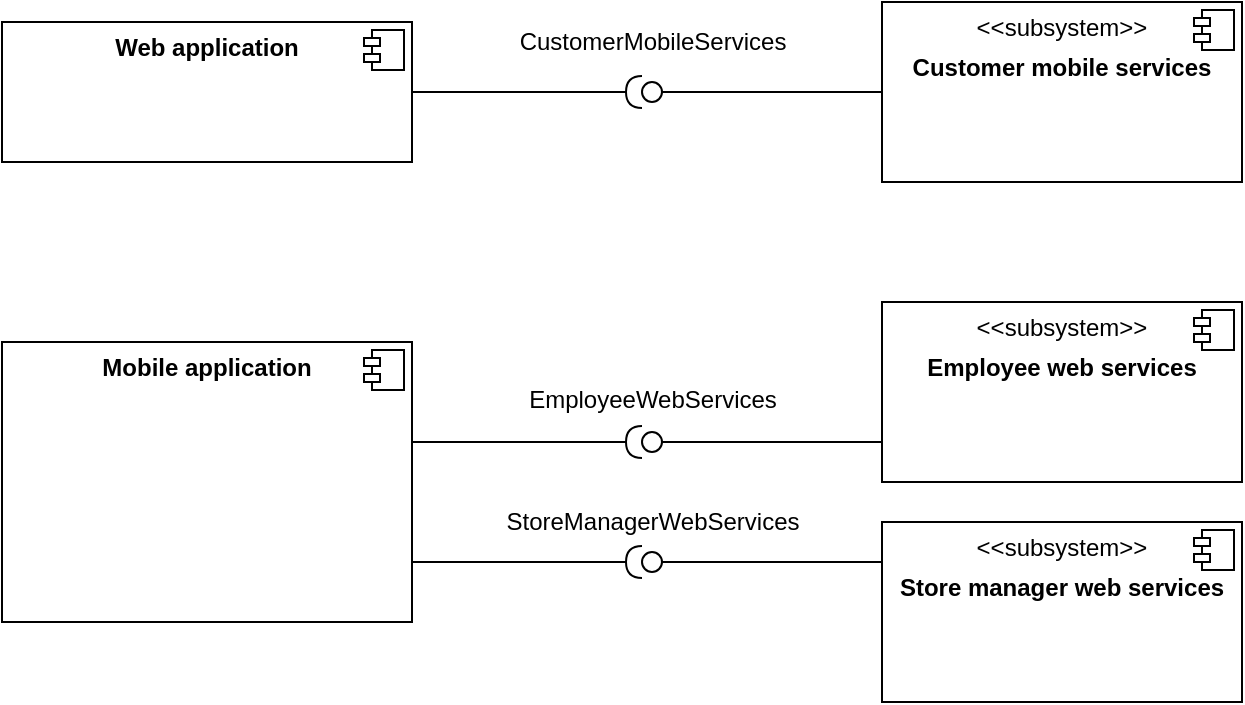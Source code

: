 <mxfile version="14.1.8" type="device" pages="4"><diagram name="High-level" id="929967ad-93f9-6ef4-fab6-5d389245f69c"><mxGraphModel dx="946" dy="615" grid="1" gridSize="10" guides="1" tooltips="1" connect="1" arrows="1" fold="1" page="1" pageScale="1.5" pageWidth="1169" pageHeight="826" background="none" math="0" shadow="0"><root><mxCell id="0" style=";html=1;"/><mxCell id="1" style=";html=1;" parent="0"/><mxCell id="8pgHVVHqB4gLLRu7qDgQ-1" value="&lt;p style=&quot;margin: 0px ; margin-top: 6px ; text-align: center&quot;&gt;&lt;b&gt;Web application&lt;/b&gt;&lt;/p&gt;" style="align=left;overflow=fill;html=1;dropTarget=0;" vertex="1" parent="1"><mxGeometry x="70" y="80" width="205" height="70" as="geometry"/></mxCell><mxCell id="8pgHVVHqB4gLLRu7qDgQ-2" value="" style="shape=component;jettyWidth=8;jettyHeight=4;" vertex="1" parent="8pgHVVHqB4gLLRu7qDgQ-1"><mxGeometry x="1" width="20" height="20" relative="1" as="geometry"><mxPoint x="-24" y="4" as="offset"/></mxGeometry></mxCell><mxCell id="8pgHVVHqB4gLLRu7qDgQ-3" value="&lt;p style=&quot;margin: 6px 0px 0px;&quot;&gt;&lt;b&gt;Mobile application&lt;/b&gt;&lt;/p&gt;" style="align=center;overflow=fill;html=1;dropTarget=0;verticalAlign=middle;labelPosition=center;verticalLabelPosition=middle;" vertex="1" parent="1"><mxGeometry x="70" y="240" width="205" height="140" as="geometry"/></mxCell><mxCell id="8pgHVVHqB4gLLRu7qDgQ-4" value="" style="shape=component;jettyWidth=8;jettyHeight=4;" vertex="1" parent="8pgHVVHqB4gLLRu7qDgQ-3"><mxGeometry x="1" width="20" height="20" relative="1" as="geometry"><mxPoint x="-24" y="4" as="offset"/></mxGeometry></mxCell><mxCell id="8pgHVVHqB4gLLRu7qDgQ-5" value="&lt;p style=&quot;margin: 0px ; margin-top: 6px ; text-align: center&quot;&gt;&amp;lt;&amp;lt;subsystem&amp;gt;&amp;gt;&lt;/p&gt;&lt;p style=&quot;margin: 0px ; margin-top: 6px ; text-align: center&quot;&gt;&lt;b&gt;Customer mobile services&lt;/b&gt;&lt;/p&gt;" style="align=left;overflow=fill;html=1;dropTarget=0;" vertex="1" parent="1"><mxGeometry x="510" y="70" width="180" height="90" as="geometry"/></mxCell><mxCell id="8pgHVVHqB4gLLRu7qDgQ-6" value="" style="shape=component;jettyWidth=8;jettyHeight=4;" vertex="1" parent="8pgHVVHqB4gLLRu7qDgQ-5"><mxGeometry x="1" width="20" height="20" relative="1" as="geometry"><mxPoint x="-24" y="4" as="offset"/></mxGeometry></mxCell><mxCell id="8pgHVVHqB4gLLRu7qDgQ-9" value="" style="rounded=0;orthogonalLoop=1;jettySize=auto;html=1;endArrow=none;endFill=0;strokeWidth=7;" edge="1" parent="1" source="8pgHVVHqB4gLLRu7qDgQ-11"><mxGeometry relative="1" as="geometry"><mxPoint x="560" y="355" as="sourcePoint"/><mxPoint x="399" y="118" as="targetPoint"/></mxGeometry></mxCell><mxCell id="8pgHVVHqB4gLLRu7qDgQ-10" value="" style="rounded=0;orthogonalLoop=1;jettySize=auto;html=1;endArrow=halfCircle;endFill=0;endSize=6;strokeWidth=1;exitX=1;exitY=0.5;exitDx=0;exitDy=0;" edge="1" parent="1" source="8pgHVVHqB4gLLRu7qDgQ-1"><mxGeometry relative="1" as="geometry"><mxPoint x="842" y="355" as="sourcePoint"/><mxPoint x="390" y="115" as="targetPoint"/></mxGeometry></mxCell><mxCell id="8pgHVVHqB4gLLRu7qDgQ-11" value="" style="ellipse;whiteSpace=wrap;html=1;fontFamily=Helvetica;fontSize=12;fontColor=#000000;align=center;strokeColor=#000000;fillColor=#ffffff;points=[];aspect=fixed;resizable=0;" vertex="1" parent="1"><mxGeometry x="390" y="110" width="10" height="10" as="geometry"/></mxCell><mxCell id="8pgHVVHqB4gLLRu7qDgQ-12" value="" style="rounded=0;orthogonalLoop=1;jettySize=auto;html=1;endArrow=none;endFill=0;strokeWidth=1;exitX=0;exitY=0.5;exitDx=0;exitDy=0;" edge="1" parent="1" source="8pgHVVHqB4gLLRu7qDgQ-5" target="8pgHVVHqB4gLLRu7qDgQ-11"><mxGeometry relative="1" as="geometry"><mxPoint x="560" y="355" as="sourcePoint"/><mxPoint x="720" y="355" as="targetPoint"/></mxGeometry></mxCell><mxCell id="8pgHVVHqB4gLLRu7qDgQ-13" value="CustomerMobileServices" style="text;html=1;align=center;verticalAlign=middle;resizable=0;points=[];autosize=1;" vertex="1" parent="1"><mxGeometry x="320" y="80" width="150" height="20" as="geometry"/></mxCell><mxCell id="8pgHVVHqB4gLLRu7qDgQ-14" value="&lt;p style=&quot;margin: 0px ; margin-top: 6px ; text-align: center&quot;&gt;&amp;lt;&amp;lt;subsystem&amp;gt;&amp;gt;&lt;/p&gt;&lt;p style=&quot;margin: 0px ; margin-top: 6px ; text-align: center&quot;&gt;&lt;b&gt;Store manager web services&lt;/b&gt;&lt;/p&gt;" style="align=left;overflow=fill;html=1;dropTarget=0;" vertex="1" parent="1"><mxGeometry x="510" y="330" width="180" height="90" as="geometry"/></mxCell><mxCell id="8pgHVVHqB4gLLRu7qDgQ-15" value="" style="shape=component;jettyWidth=8;jettyHeight=4;" vertex="1" parent="8pgHVVHqB4gLLRu7qDgQ-14"><mxGeometry x="1" width="20" height="20" relative="1" as="geometry"><mxPoint x="-24" y="4" as="offset"/></mxGeometry></mxCell><mxCell id="8pgHVVHqB4gLLRu7qDgQ-16" value="&lt;p style=&quot;margin: 0px ; margin-top: 6px ; text-align: center&quot;&gt;&amp;lt;&amp;lt;subsystem&amp;gt;&amp;gt;&lt;/p&gt;&lt;p style=&quot;margin: 0px ; margin-top: 6px ; text-align: center&quot;&gt;&lt;b&gt;Employee web services&lt;/b&gt;&lt;/p&gt;" style="align=left;overflow=fill;html=1;dropTarget=0;" vertex="1" parent="1"><mxGeometry x="510" y="220" width="180" height="90" as="geometry"/></mxCell><mxCell id="8pgHVVHqB4gLLRu7qDgQ-17" value="" style="shape=component;jettyWidth=8;jettyHeight=4;" vertex="1" parent="8pgHVVHqB4gLLRu7qDgQ-16"><mxGeometry x="1" width="20" height="20" relative="1" as="geometry"><mxPoint x="-24" y="4" as="offset"/></mxGeometry></mxCell><mxCell id="8pgHVVHqB4gLLRu7qDgQ-18" value="" style="rounded=0;orthogonalLoop=1;jettySize=auto;html=1;endArrow=halfCircle;endFill=0;endSize=6;strokeWidth=1;exitX=1;exitY=0.5;exitDx=0;exitDy=0;" edge="1" parent="1"><mxGeometry relative="1" as="geometry"><mxPoint x="275" y="290" as="sourcePoint"/><mxPoint x="390" y="290" as="targetPoint"/></mxGeometry></mxCell><mxCell id="8pgHVVHqB4gLLRu7qDgQ-19" value="" style="rounded=0;orthogonalLoop=1;jettySize=auto;html=1;endArrow=none;endFill=0;strokeWidth=1;exitX=0;exitY=0.5;exitDx=0;exitDy=0;" edge="1" parent="1"><mxGeometry relative="1" as="geometry"><mxPoint x="510" y="290" as="sourcePoint"/><mxPoint x="400" y="290" as="targetPoint"/></mxGeometry></mxCell><mxCell id="8pgHVVHqB4gLLRu7qDgQ-20" value="" style="rounded=0;orthogonalLoop=1;jettySize=auto;html=1;endArrow=halfCircle;endFill=0;endSize=6;strokeWidth=1;exitX=1;exitY=0.5;exitDx=0;exitDy=0;" edge="1" parent="1"><mxGeometry relative="1" as="geometry"><mxPoint x="275" y="350" as="sourcePoint"/><mxPoint x="390" y="350" as="targetPoint"/></mxGeometry></mxCell><mxCell id="8pgHVVHqB4gLLRu7qDgQ-21" value="" style="rounded=0;orthogonalLoop=1;jettySize=auto;html=1;endArrow=none;endFill=0;strokeWidth=1;exitX=0;exitY=0.5;exitDx=0;exitDy=0;" edge="1" parent="1"><mxGeometry relative="1" as="geometry"><mxPoint x="510" y="350" as="sourcePoint"/><mxPoint x="400" y="350" as="targetPoint"/></mxGeometry></mxCell><mxCell id="8pgHVVHqB4gLLRu7qDgQ-22" value="" style="ellipse;whiteSpace=wrap;html=1;fontFamily=Helvetica;fontSize=12;fontColor=#000000;align=center;strokeColor=#000000;fillColor=#ffffff;points=[];aspect=fixed;resizable=0;" vertex="1" parent="1"><mxGeometry x="390" y="285" width="10" height="10" as="geometry"/></mxCell><mxCell id="8pgHVVHqB4gLLRu7qDgQ-23" value="" style="ellipse;whiteSpace=wrap;html=1;fontFamily=Helvetica;fontSize=12;fontColor=#000000;align=center;strokeColor=#000000;fillColor=#ffffff;points=[];aspect=fixed;resizable=0;" vertex="1" parent="1"><mxGeometry x="390" y="345" width="10" height="10" as="geometry"/></mxCell><mxCell id="8pgHVVHqB4gLLRu7qDgQ-24" value="EmployeeWebServices" style="text;html=1;align=center;verticalAlign=middle;resizable=0;points=[];autosize=1;" vertex="1" parent="1"><mxGeometry x="325" y="259" width="140" height="20" as="geometry"/></mxCell><mxCell id="8pgHVVHqB4gLLRu7qDgQ-25" value="StoreManagerWebServices" style="text;html=1;align=center;verticalAlign=middle;resizable=0;points=[];autosize=1;" vertex="1" parent="1"><mxGeometry x="315" y="320" width="160" height="20" as="geometry"/></mxCell></root></mxGraphModel></diagram><diagram name="Customer_mobile_services" id="017dD0m0tjTIaUwgGh4l"><mxGraphModel dx="1113" dy="724" grid="1" gridSize="10" guides="1" tooltips="1" connect="1" arrows="1" fold="1" page="1" pageScale="1.5" pageWidth="1169" pageHeight="826" background="none" math="0" shadow="0"><root><mxCell id="TSxxMz8faoN6xLuN2ku_-0" style=";html=1;"/><mxCell id="TSxxMz8faoN6xLuN2ku_-1" style=";html=1;" parent="TSxxMz8faoN6xLuN2ku_-0"/><mxCell id="TSxxMz8faoN6xLuN2ku_-8" value="" style="rounded=0;orthogonalLoop=1;jettySize=auto;html=1;endArrow=none;endFill=0;strokeWidth=7;" edge="1" parent="TSxxMz8faoN6xLuN2ku_-1" source="TSxxMz8faoN6xLuN2ku_-10"><mxGeometry relative="1" as="geometry"><mxPoint x="660" y="346" as="sourcePoint"/><mxPoint x="80" y="170" as="targetPoint"/></mxGeometry></mxCell><mxCell id="TSxxMz8faoN6xLuN2ku_-9" value="" style="rounded=0;orthogonalLoop=1;jettySize=auto;html=1;endArrow=halfCircle;endFill=0;endSize=6;strokeWidth=1;entryX=0.14;entryY=0.502;entryDx=0;entryDy=0;entryPerimeter=0;" edge="1" parent="TSxxMz8faoN6xLuN2ku_-1" target="BLYb6TxHNI-INOR-Qymw-96"><mxGeometry relative="1" as="geometry"><mxPoint x="404" y="360" as="sourcePoint"/><mxPoint x="464" y="290" as="targetPoint"/></mxGeometry></mxCell><mxCell id="TSxxMz8faoN6xLuN2ku_-10" value="" style="ellipse;whiteSpace=wrap;html=1;fontFamily=Helvetica;fontSize=12;fontColor=#000000;align=center;strokeColor=#000000;fillColor=#ffffff;points=[];aspect=fixed;resizable=0;" vertex="1" parent="TSxxMz8faoN6xLuN2ku_-1"><mxGeometry x="70" y="166" width="10" height="10" as="geometry"/></mxCell><mxCell id="TSxxMz8faoN6xLuN2ku_-11" value="" style="rounded=0;orthogonalLoop=1;jettySize=auto;html=1;endArrow=none;endFill=0;strokeWidth=1;exitX=0;exitY=0.5;exitDx=0;exitDy=0;entryX=0.995;entryY=0.495;entryDx=0;entryDy=0;entryPerimeter=0;" edge="1" parent="TSxxMz8faoN6xLuN2ku_-1" source="BLYb6TxHNI-INOR-Qymw-9" target="TSxxMz8faoN6xLuN2ku_-10"><mxGeometry relative="1" as="geometry"><mxPoint x="610" y="106" as="sourcePoint"/><mxPoint x="80" y="171" as="targetPoint"/></mxGeometry></mxCell><mxCell id="TSxxMz8faoN6xLuN2ku_-12" value="VisitHistory" style="text;html=1;align=center;verticalAlign=middle;resizable=0;points=[];autosize=1;" vertex="1" parent="TSxxMz8faoN6xLuN2ku_-1"><mxGeometry x="35" y="147" width="80" height="20" as="geometry"/></mxCell><mxCell id="wE80aCs66cHnRltLucWv-2" value="&lt;p style=&quot;margin: 0px ; margin-top: 6px ; text-align: center&quot;&gt;&amp;lt;&amp;lt;subsystem&amp;gt;&amp;gt;&lt;/p&gt;&lt;p style=&quot;margin: 0px ; margin-top: 6px ; text-align: center&quot;&gt;&lt;b&gt;Customer mobile services&lt;/b&gt;&lt;/p&gt;&lt;hr&gt;&lt;p style=&quot;margin: 0px ; margin-left: 8px&quot;&gt;&lt;br&gt;&lt;/p&gt;" style="align=left;overflow=fill;html=1;dropTarget=0;" vertex="1" parent="TSxxMz8faoN6xLuN2ku_-1"><mxGeometry x="120" y="80" width="280" height="330" as="geometry"/></mxCell><mxCell id="wE80aCs66cHnRltLucWv-3" value="" style="shape=component;jettyWidth=8;jettyHeight=4;" vertex="1" parent="wE80aCs66cHnRltLucWv-2"><mxGeometry x="1" width="20" height="20" relative="1" as="geometry"><mxPoint x="-24" y="4" as="offset"/></mxGeometry></mxCell><mxCell id="BLYb6TxHNI-INOR-Qymw-0" value="&lt;p style=&quot;margin: 0px ; margin-top: 6px ; text-align: center&quot;&gt;&lt;b&gt;Visit reservation module&lt;/b&gt;&lt;/p&gt;" style="align=left;overflow=fill;html=1;dropTarget=0;" vertex="1" parent="TSxxMz8faoN6xLuN2ku_-1"><mxGeometry x="160" y="150" width="205" height="60" as="geometry"/></mxCell><mxCell id="BLYb6TxHNI-INOR-Qymw-1" value="" style="shape=component;jettyWidth=8;jettyHeight=4;" vertex="1" parent="BLYb6TxHNI-INOR-Qymw-0"><mxGeometry x="1" width="20" height="20" relative="1" as="geometry"><mxPoint x="-24" y="4" as="offset"/></mxGeometry></mxCell><mxCell id="BLYb6TxHNI-INOR-Qymw-2" value="&lt;p style=&quot;margin: 0px ; margin-top: 6px ; text-align: center&quot;&gt;&lt;b&gt;Lineup reservation module&lt;/b&gt;&lt;/p&gt;" style="align=left;overflow=fill;html=1;dropTarget=0;" vertex="1" parent="TSxxMz8faoN6xLuN2ku_-1"><mxGeometry x="160" y="240" width="205" height="60" as="geometry"/></mxCell><mxCell id="BLYb6TxHNI-INOR-Qymw-3" value="" style="shape=component;jettyWidth=8;jettyHeight=4;" vertex="1" parent="BLYb6TxHNI-INOR-Qymw-2"><mxGeometry x="1" width="20" height="20" relative="1" as="geometry"><mxPoint x="-24" y="4" as="offset"/></mxGeometry></mxCell><mxCell id="BLYb6TxHNI-INOR-Qymw-4" value="&lt;p style=&quot;margin: 0px ; margin-top: 6px ; text-align: center&quot;&gt;&lt;b&gt;Account Manager&lt;/b&gt;&lt;/p&gt;" style="align=left;overflow=fill;html=1;dropTarget=0;" vertex="1" parent="TSxxMz8faoN6xLuN2ku_-1"><mxGeometry x="160" y="330" width="205" height="60" as="geometry"/></mxCell><mxCell id="BLYb6TxHNI-INOR-Qymw-5" value="" style="shape=component;jettyWidth=8;jettyHeight=4;" vertex="1" parent="BLYb6TxHNI-INOR-Qymw-4"><mxGeometry x="1" width="20" height="20" relative="1" as="geometry"><mxPoint x="-24" y="4" as="offset"/></mxGeometry></mxCell><mxCell id="BLYb6TxHNI-INOR-Qymw-6" value="&lt;p style=&quot;margin: 0px ; margin-top: 6px ; text-align: center&quot;&gt;&lt;b&gt;DBMS&lt;/b&gt;&lt;/p&gt;" style="align=left;overflow=fill;html=1;dropTarget=0;" vertex="1" parent="TSxxMz8faoN6xLuN2ku_-1"><mxGeometry x="840" y="335" width="120" height="50" as="geometry"/></mxCell><mxCell id="BLYb6TxHNI-INOR-Qymw-7" value="" style="shape=component;jettyWidth=8;jettyHeight=4;" vertex="1" parent="BLYb6TxHNI-INOR-Qymw-6"><mxGeometry x="1" width="20" height="20" relative="1" as="geometry"><mxPoint x="-24" y="4" as="offset"/></mxGeometry></mxCell><mxCell id="BLYb6TxHNI-INOR-Qymw-13" value="" style="group" vertex="1" connectable="0" parent="TSxxMz8faoN6xLuN2ku_-1"><mxGeometry x="116" y="166" width="34" height="10" as="geometry"/></mxCell><mxCell id="BLYb6TxHNI-INOR-Qymw-8" value="" style="endArrow=none;endFill=0;endSize=6;html=1;strokeWidth=1;exitX=0;exitY=0.5;exitDx=0;exitDy=0;sketch=0;shadow=0;labelBorderColor=none;jumpStyle=none;backgroundOutline=0;startFill=1;fixDash=0;snapToPoint=0;comic=0;noJump=0;orthogonalLoop=0;" edge="1" parent="BLYb6TxHNI-INOR-Qymw-13" source="BLYb6TxHNI-INOR-Qymw-10"><mxGeometry width="160" relative="1" as="geometry"><mxPoint x="24" y="345" as="sourcePoint"/><mxPoint x="28" y="5" as="targetPoint"/></mxGeometry></mxCell><mxCell id="BLYb6TxHNI-INOR-Qymw-9" value="" style="rounded=0;whiteSpace=wrap;html=1;align=center;imageWidth=12;imageHeight=12;" vertex="1" parent="BLYb6TxHNI-INOR-Qymw-13"><mxGeometry y="1" width="8" height="8" as="geometry"/></mxCell><mxCell id="BLYb6TxHNI-INOR-Qymw-10" value="" style="ellipse;whiteSpace=wrap;html=1;fontFamily=Helvetica;fontSize=12;fontColor=#000000;align=center;strokeColor=#000000;fillColor=#ffffff;points=[];aspect=fixed;resizable=0;" vertex="1" parent="BLYb6TxHNI-INOR-Qymw-13"><mxGeometry x="24" width="10" height="10" as="geometry"/></mxCell><mxCell id="BLYb6TxHNI-INOR-Qymw-11" value="" style="endArrow=none;endFill=0;endSize=6;html=1;strokeWidth=1;exitX=-0.001;exitY=0.351;exitDx=0;exitDy=0;sketch=0;shadow=0;labelBorderColor=none;jumpStyle=none;backgroundOutline=0;startFill=1;fixDash=0;snapToPoint=0;comic=0;noJump=0;orthogonalLoop=0;exitPerimeter=0;" edge="1" parent="BLYb6TxHNI-INOR-Qymw-13" source="BLYb6TxHNI-INOR-Qymw-0" target="BLYb6TxHNI-INOR-Qymw-10"><mxGeometry width="160" relative="1" as="geometry"><mxPoint x="44" y="5" as="sourcePoint"/><mxPoint x="28" y="5" as="targetPoint"/></mxGeometry></mxCell><mxCell id="BLYb6TxHNI-INOR-Qymw-12" value="" style="endArrow=none;endFill=0;endSize=6;html=1;strokeWidth=1;exitX=0;exitY=0.5;exitDx=0;exitDy=0;sketch=0;shadow=0;labelBorderColor=none;jumpStyle=none;backgroundOutline=0;startFill=1;fixDash=0;snapToPoint=0;comic=0;noJump=0;orthogonalLoop=0;entryX=1;entryY=0.5;entryDx=0;entryDy=0;exitPerimeter=0;" edge="1" parent="BLYb6TxHNI-INOR-Qymw-13" source="BLYb6TxHNI-INOR-Qymw-10" target="BLYb6TxHNI-INOR-Qymw-9"><mxGeometry width="160" relative="1" as="geometry"><mxPoint x="54" y="15" as="sourcePoint"/><mxPoint x="44" y="15" as="targetPoint"/></mxGeometry></mxCell><mxCell id="BLYb6TxHNI-INOR-Qymw-14" value="" style="group" vertex="1" connectable="0" parent="TSxxMz8faoN6xLuN2ku_-1"><mxGeometry x="116" y="250" width="34" height="10" as="geometry"/></mxCell><mxCell id="BLYb6TxHNI-INOR-Qymw-15" value="" style="endArrow=none;endFill=0;endSize=6;html=1;strokeWidth=1;exitX=0;exitY=0.5;exitDx=0;exitDy=0;sketch=0;shadow=0;labelBorderColor=none;jumpStyle=none;backgroundOutline=0;startFill=1;fixDash=0;snapToPoint=0;comic=0;noJump=0;orthogonalLoop=0;" edge="1" parent="BLYb6TxHNI-INOR-Qymw-14" source="BLYb6TxHNI-INOR-Qymw-17"><mxGeometry width="160" relative="1" as="geometry"><mxPoint x="24" y="345" as="sourcePoint"/><mxPoint x="28" y="5" as="targetPoint"/></mxGeometry></mxCell><mxCell id="BLYb6TxHNI-INOR-Qymw-16" value="" style="rounded=0;whiteSpace=wrap;html=1;align=center;imageWidth=12;imageHeight=12;" vertex="1" parent="BLYb6TxHNI-INOR-Qymw-14"><mxGeometry y="1" width="8" height="8" as="geometry"/></mxCell><mxCell id="BLYb6TxHNI-INOR-Qymw-17" value="" style="ellipse;whiteSpace=wrap;html=1;fontFamily=Helvetica;fontSize=12;fontColor=#000000;align=center;strokeColor=#000000;fillColor=#ffffff;points=[];aspect=fixed;resizable=0;" vertex="1" parent="BLYb6TxHNI-INOR-Qymw-14"><mxGeometry x="24" width="10" height="10" as="geometry"/></mxCell><mxCell id="BLYb6TxHNI-INOR-Qymw-18" value="" style="endArrow=none;endFill=0;endSize=6;html=1;strokeWidth=1;exitX=0;exitY=0.5;exitDx=0;exitDy=0;sketch=0;shadow=0;labelBorderColor=none;jumpStyle=none;backgroundOutline=0;startFill=1;fixDash=0;snapToPoint=0;comic=0;noJump=0;orthogonalLoop=0;" edge="1" parent="BLYb6TxHNI-INOR-Qymw-14" target="BLYb6TxHNI-INOR-Qymw-17"><mxGeometry width="160" relative="1" as="geometry"><mxPoint x="44" y="5" as="sourcePoint"/><mxPoint x="28" y="5" as="targetPoint"/></mxGeometry></mxCell><mxCell id="BLYb6TxHNI-INOR-Qymw-19" value="" style="endArrow=none;endFill=0;endSize=6;html=1;strokeWidth=1;exitX=0;exitY=0.5;exitDx=0;exitDy=0;sketch=0;shadow=0;labelBorderColor=none;jumpStyle=none;backgroundOutline=0;startFill=1;fixDash=0;snapToPoint=0;comic=0;noJump=0;orthogonalLoop=0;entryX=1;entryY=0.5;entryDx=0;entryDy=0;exitPerimeter=0;" edge="1" parent="BLYb6TxHNI-INOR-Qymw-14" source="BLYb6TxHNI-INOR-Qymw-17" target="BLYb6TxHNI-INOR-Qymw-16"><mxGeometry width="160" relative="1" as="geometry"><mxPoint x="54" y="15" as="sourcePoint"/><mxPoint x="44" y="15" as="targetPoint"/></mxGeometry></mxCell><mxCell id="BLYb6TxHNI-INOR-Qymw-20" value="" style="group" vertex="1" connectable="0" parent="TSxxMz8faoN6xLuN2ku_-1"><mxGeometry x="116" y="340" width="34" height="10" as="geometry"/></mxCell><mxCell id="BLYb6TxHNI-INOR-Qymw-21" value="" style="endArrow=none;endFill=0;endSize=6;html=1;strokeWidth=1;exitX=0;exitY=0.5;exitDx=0;exitDy=0;sketch=0;shadow=0;labelBorderColor=none;jumpStyle=none;backgroundOutline=0;startFill=1;fixDash=0;snapToPoint=0;comic=0;noJump=0;orthogonalLoop=0;" edge="1" parent="BLYb6TxHNI-INOR-Qymw-20" source="BLYb6TxHNI-INOR-Qymw-23"><mxGeometry width="160" relative="1" as="geometry"><mxPoint x="24" y="345" as="sourcePoint"/><mxPoint x="28" y="5" as="targetPoint"/></mxGeometry></mxCell><mxCell id="BLYb6TxHNI-INOR-Qymw-22" value="" style="rounded=0;whiteSpace=wrap;html=1;align=center;imageWidth=12;imageHeight=12;" vertex="1" parent="BLYb6TxHNI-INOR-Qymw-20"><mxGeometry y="1" width="8" height="8" as="geometry"/></mxCell><mxCell id="BLYb6TxHNI-INOR-Qymw-23" value="" style="ellipse;whiteSpace=wrap;html=1;fontFamily=Helvetica;fontSize=12;fontColor=#000000;align=center;strokeColor=#000000;fillColor=#ffffff;points=[];aspect=fixed;resizable=0;" vertex="1" parent="BLYb6TxHNI-INOR-Qymw-20"><mxGeometry x="24" width="10" height="10" as="geometry"/></mxCell><mxCell id="BLYb6TxHNI-INOR-Qymw-24" value="" style="endArrow=none;endFill=0;endSize=6;html=1;strokeWidth=1;exitX=0;exitY=0.5;exitDx=0;exitDy=0;sketch=0;shadow=0;labelBorderColor=none;jumpStyle=none;backgroundOutline=0;startFill=1;fixDash=0;snapToPoint=0;comic=0;noJump=0;orthogonalLoop=0;" edge="1" parent="BLYb6TxHNI-INOR-Qymw-20" target="BLYb6TxHNI-INOR-Qymw-23"><mxGeometry width="160" relative="1" as="geometry"><mxPoint x="44" y="5" as="sourcePoint"/><mxPoint x="28" y="5" as="targetPoint"/></mxGeometry></mxCell><mxCell id="BLYb6TxHNI-INOR-Qymw-25" value="" style="endArrow=none;endFill=0;endSize=6;html=1;strokeWidth=1;exitX=0;exitY=0.5;exitDx=0;exitDy=0;sketch=0;shadow=0;labelBorderColor=none;jumpStyle=none;backgroundOutline=0;startFill=1;fixDash=0;snapToPoint=0;comic=0;noJump=0;orthogonalLoop=0;entryX=1;entryY=0.5;entryDx=0;entryDy=0;exitPerimeter=0;" edge="1" parent="BLYb6TxHNI-INOR-Qymw-20" source="BLYb6TxHNI-INOR-Qymw-23" target="BLYb6TxHNI-INOR-Qymw-22"><mxGeometry width="160" relative="1" as="geometry"><mxPoint x="54" y="15" as="sourcePoint"/><mxPoint x="44" y="15" as="targetPoint"/></mxGeometry></mxCell><mxCell id="BLYb6TxHNI-INOR-Qymw-26" value="" style="rounded=0;orthogonalLoop=1;jettySize=auto;html=1;endArrow=none;endFill=0;strokeWidth=7;" edge="1" parent="TSxxMz8faoN6xLuN2ku_-1" source="BLYb6TxHNI-INOR-Qymw-27"><mxGeometry relative="1" as="geometry"><mxPoint x="660" y="430" as="sourcePoint"/><mxPoint x="80" y="254" as="targetPoint"/></mxGeometry></mxCell><mxCell id="BLYb6TxHNI-INOR-Qymw-27" value="" style="ellipse;whiteSpace=wrap;html=1;fontFamily=Helvetica;fontSize=12;fontColor=#000000;align=center;strokeColor=#000000;fillColor=#ffffff;points=[];aspect=fixed;resizable=0;" vertex="1" parent="TSxxMz8faoN6xLuN2ku_-1"><mxGeometry x="70" y="250" width="10" height="10" as="geometry"/></mxCell><mxCell id="BLYb6TxHNI-INOR-Qymw-28" value="" style="rounded=0;orthogonalLoop=1;jettySize=auto;html=1;endArrow=none;endFill=0;strokeWidth=1;exitX=0;exitY=0.5;exitDx=0;exitDy=0;entryX=0.995;entryY=0.495;entryDx=0;entryDy=0;entryPerimeter=0;" edge="1" parent="TSxxMz8faoN6xLuN2ku_-1" target="BLYb6TxHNI-INOR-Qymw-27"><mxGeometry relative="1" as="geometry"><mxPoint x="116" y="255" as="sourcePoint"/><mxPoint x="80" y="255" as="targetPoint"/></mxGeometry></mxCell><mxCell id="BLYb6TxHNI-INOR-Qymw-29" value="" style="rounded=0;orthogonalLoop=1;jettySize=auto;html=1;endArrow=none;endFill=0;strokeWidth=7;" edge="1" parent="TSxxMz8faoN6xLuN2ku_-1" source="BLYb6TxHNI-INOR-Qymw-30"><mxGeometry relative="1" as="geometry"><mxPoint x="660" y="520" as="sourcePoint"/><mxPoint x="80" y="344" as="targetPoint"/></mxGeometry></mxCell><mxCell id="BLYb6TxHNI-INOR-Qymw-30" value="" style="ellipse;whiteSpace=wrap;html=1;fontFamily=Helvetica;fontSize=12;fontColor=#000000;align=center;strokeColor=#000000;fillColor=#ffffff;points=[];aspect=fixed;resizable=0;" vertex="1" parent="TSxxMz8faoN6xLuN2ku_-1"><mxGeometry x="70" y="340" width="10" height="10" as="geometry"/></mxCell><mxCell id="BLYb6TxHNI-INOR-Qymw-31" value="" style="rounded=0;orthogonalLoop=1;jettySize=auto;html=1;endArrow=none;endFill=0;strokeWidth=1;exitX=0;exitY=0.5;exitDx=0;exitDy=0;entryX=0.995;entryY=0.495;entryDx=0;entryDy=0;entryPerimeter=0;" edge="1" parent="TSxxMz8faoN6xLuN2ku_-1" target="BLYb6TxHNI-INOR-Qymw-30"><mxGeometry relative="1" as="geometry"><mxPoint x="116" y="345" as="sourcePoint"/><mxPoint x="80" y="345" as="targetPoint"/></mxGeometry></mxCell><mxCell id="BLYb6TxHNI-INOR-Qymw-32" value="LineUpHistory" style="text;html=1;align=center;verticalAlign=middle;resizable=0;points=[];autosize=1;" vertex="1" parent="TSxxMz8faoN6xLuN2ku_-1"><mxGeometry x="25" y="230" width="90" height="20" as="geometry"/></mxCell><mxCell id="BLYb6TxHNI-INOR-Qymw-33" value="" style="rounded=0;orthogonalLoop=1;jettySize=auto;html=1;endArrow=none;endFill=0;strokeWidth=7;" edge="1" parent="TSxxMz8faoN6xLuN2ku_-1" source="BLYb6TxHNI-INOR-Qymw-34"><mxGeometry relative="1" as="geometry"><mxPoint x="660" y="380" as="sourcePoint"/><mxPoint x="80" y="204" as="targetPoint"/></mxGeometry></mxCell><mxCell id="BLYb6TxHNI-INOR-Qymw-34" value="" style="ellipse;whiteSpace=wrap;html=1;fontFamily=Helvetica;fontSize=12;fontColor=#000000;align=center;strokeColor=#000000;fillColor=#ffffff;points=[];aspect=fixed;resizable=0;" vertex="1" parent="TSxxMz8faoN6xLuN2ku_-1"><mxGeometry x="70" y="200" width="10" height="10" as="geometry"/></mxCell><mxCell id="BLYb6TxHNI-INOR-Qymw-35" value="" style="rounded=0;orthogonalLoop=1;jettySize=auto;html=1;endArrow=none;endFill=0;strokeWidth=1;exitX=0;exitY=0.5;exitDx=0;exitDy=0;entryX=0.995;entryY=0.495;entryDx=0;entryDy=0;entryPerimeter=0;" edge="1" parent="TSxxMz8faoN6xLuN2ku_-1" source="BLYb6TxHNI-INOR-Qymw-38" target="BLYb6TxHNI-INOR-Qymw-34"><mxGeometry relative="1" as="geometry"><mxPoint x="610" y="140" as="sourcePoint"/><mxPoint x="80" y="205" as="targetPoint"/></mxGeometry></mxCell><mxCell id="BLYb6TxHNI-INOR-Qymw-36" value="" style="group" vertex="1" connectable="0" parent="TSxxMz8faoN6xLuN2ku_-1"><mxGeometry x="116" y="200" width="34" height="10" as="geometry"/></mxCell><mxCell id="BLYb6TxHNI-INOR-Qymw-37" value="" style="endArrow=none;endFill=0;endSize=6;html=1;strokeWidth=1;exitX=0;exitY=0.5;exitDx=0;exitDy=0;sketch=0;shadow=0;labelBorderColor=none;jumpStyle=none;backgroundOutline=0;startFill=1;fixDash=0;snapToPoint=0;comic=0;noJump=0;orthogonalLoop=0;" edge="1" parent="BLYb6TxHNI-INOR-Qymw-36" source="BLYb6TxHNI-INOR-Qymw-39"><mxGeometry width="160" relative="1" as="geometry"><mxPoint x="24" y="345" as="sourcePoint"/><mxPoint x="28" y="5" as="targetPoint"/></mxGeometry></mxCell><mxCell id="BLYb6TxHNI-INOR-Qymw-38" value="" style="rounded=0;whiteSpace=wrap;html=1;align=center;imageWidth=12;imageHeight=12;" vertex="1" parent="BLYb6TxHNI-INOR-Qymw-36"><mxGeometry y="1" width="8" height="8" as="geometry"/></mxCell><mxCell id="BLYb6TxHNI-INOR-Qymw-39" value="" style="ellipse;whiteSpace=wrap;html=1;fontFamily=Helvetica;fontSize=12;fontColor=#000000;align=center;strokeColor=#000000;fillColor=#ffffff;points=[];aspect=fixed;resizable=0;" vertex="1" parent="BLYb6TxHNI-INOR-Qymw-36"><mxGeometry x="24" width="10" height="10" as="geometry"/></mxCell><mxCell id="BLYb6TxHNI-INOR-Qymw-40" value="" style="endArrow=none;endFill=0;endSize=6;html=1;strokeWidth=1;exitX=-0.001;exitY=0.351;exitDx=0;exitDy=0;sketch=0;shadow=0;labelBorderColor=none;jumpStyle=none;backgroundOutline=0;startFill=1;fixDash=0;snapToPoint=0;comic=0;noJump=0;orthogonalLoop=0;exitPerimeter=0;" edge="1" parent="BLYb6TxHNI-INOR-Qymw-36" target="BLYb6TxHNI-INOR-Qymw-39"><mxGeometry width="160" relative="1" as="geometry"><mxPoint x="44" y="5" as="sourcePoint"/><mxPoint x="28" y="5" as="targetPoint"/></mxGeometry></mxCell><mxCell id="BLYb6TxHNI-INOR-Qymw-41" value="" style="endArrow=none;endFill=0;endSize=6;html=1;strokeWidth=1;exitX=0;exitY=0.5;exitDx=0;exitDy=0;sketch=0;shadow=0;labelBorderColor=none;jumpStyle=none;backgroundOutline=0;startFill=1;fixDash=0;snapToPoint=0;comic=0;noJump=0;orthogonalLoop=0;entryX=1;entryY=0.5;entryDx=0;entryDy=0;exitPerimeter=0;" edge="1" parent="BLYb6TxHNI-INOR-Qymw-36" source="BLYb6TxHNI-INOR-Qymw-39" target="BLYb6TxHNI-INOR-Qymw-38"><mxGeometry width="160" relative="1" as="geometry"><mxPoint x="54" y="15" as="sourcePoint"/><mxPoint x="44" y="15" as="targetPoint"/></mxGeometry></mxCell><mxCell id="BLYb6TxHNI-INOR-Qymw-42" value="" style="rounded=0;orthogonalLoop=1;jettySize=auto;html=1;endArrow=none;endFill=0;strokeWidth=7;" edge="1" parent="TSxxMz8faoN6xLuN2ku_-1" source="BLYb6TxHNI-INOR-Qymw-43"><mxGeometry relative="1" as="geometry"><mxPoint x="660" y="470" as="sourcePoint"/><mxPoint x="80" y="294" as="targetPoint"/></mxGeometry></mxCell><mxCell id="BLYb6TxHNI-INOR-Qymw-43" value="" style="ellipse;whiteSpace=wrap;html=1;fontFamily=Helvetica;fontSize=12;fontColor=#000000;align=center;strokeColor=#000000;fillColor=#ffffff;points=[];aspect=fixed;resizable=0;" vertex="1" parent="TSxxMz8faoN6xLuN2ku_-1"><mxGeometry x="70" y="290" width="10" height="10" as="geometry"/></mxCell><mxCell id="BLYb6TxHNI-INOR-Qymw-44" value="" style="rounded=0;orthogonalLoop=1;jettySize=auto;html=1;endArrow=none;endFill=0;strokeWidth=1;exitX=0;exitY=0.5;exitDx=0;exitDy=0;entryX=0.995;entryY=0.495;entryDx=0;entryDy=0;entryPerimeter=0;" edge="1" parent="TSxxMz8faoN6xLuN2ku_-1" source="BLYb6TxHNI-INOR-Qymw-47" target="BLYb6TxHNI-INOR-Qymw-43"><mxGeometry relative="1" as="geometry"><mxPoint x="610" y="230" as="sourcePoint"/><mxPoint x="80" y="295" as="targetPoint"/></mxGeometry></mxCell><mxCell id="BLYb6TxHNI-INOR-Qymw-45" value="" style="group" vertex="1" connectable="0" parent="TSxxMz8faoN6xLuN2ku_-1"><mxGeometry x="116" y="290" width="34" height="10" as="geometry"/></mxCell><mxCell id="BLYb6TxHNI-INOR-Qymw-46" value="" style="endArrow=none;endFill=0;endSize=6;html=1;strokeWidth=1;exitX=0;exitY=0.5;exitDx=0;exitDy=0;sketch=0;shadow=0;labelBorderColor=none;jumpStyle=none;backgroundOutline=0;startFill=1;fixDash=0;snapToPoint=0;comic=0;noJump=0;orthogonalLoop=0;" edge="1" parent="BLYb6TxHNI-INOR-Qymw-45" source="BLYb6TxHNI-INOR-Qymw-48"><mxGeometry width="160" relative="1" as="geometry"><mxPoint x="24" y="345" as="sourcePoint"/><mxPoint x="28" y="5" as="targetPoint"/></mxGeometry></mxCell><mxCell id="BLYb6TxHNI-INOR-Qymw-47" value="" style="rounded=0;whiteSpace=wrap;html=1;align=center;imageWidth=12;imageHeight=12;" vertex="1" parent="BLYb6TxHNI-INOR-Qymw-45"><mxGeometry y="1" width="8" height="8" as="geometry"/></mxCell><mxCell id="BLYb6TxHNI-INOR-Qymw-48" value="" style="ellipse;whiteSpace=wrap;html=1;fontFamily=Helvetica;fontSize=12;fontColor=#000000;align=center;strokeColor=#000000;fillColor=#ffffff;points=[];aspect=fixed;resizable=0;" vertex="1" parent="BLYb6TxHNI-INOR-Qymw-45"><mxGeometry x="24" width="10" height="10" as="geometry"/></mxCell><mxCell id="BLYb6TxHNI-INOR-Qymw-49" value="" style="endArrow=none;endFill=0;endSize=6;html=1;strokeWidth=1;exitX=-0.001;exitY=0.351;exitDx=0;exitDy=0;sketch=0;shadow=0;labelBorderColor=none;jumpStyle=none;backgroundOutline=0;startFill=1;fixDash=0;snapToPoint=0;comic=0;noJump=0;orthogonalLoop=0;exitPerimeter=0;" edge="1" parent="BLYb6TxHNI-INOR-Qymw-45" target="BLYb6TxHNI-INOR-Qymw-48"><mxGeometry width="160" relative="1" as="geometry"><mxPoint x="44" y="5" as="sourcePoint"/><mxPoint x="28" y="5" as="targetPoint"/></mxGeometry></mxCell><mxCell id="BLYb6TxHNI-INOR-Qymw-50" value="" style="endArrow=none;endFill=0;endSize=6;html=1;strokeWidth=1;exitX=0;exitY=0.5;exitDx=0;exitDy=0;sketch=0;shadow=0;labelBorderColor=none;jumpStyle=none;backgroundOutline=0;startFill=1;fixDash=0;snapToPoint=0;comic=0;noJump=0;orthogonalLoop=0;entryX=1;entryY=0.5;entryDx=0;entryDy=0;exitPerimeter=0;" edge="1" parent="BLYb6TxHNI-INOR-Qymw-45" source="BLYb6TxHNI-INOR-Qymw-48" target="BLYb6TxHNI-INOR-Qymw-47"><mxGeometry width="160" relative="1" as="geometry"><mxPoint x="54" y="15" as="sourcePoint"/><mxPoint x="44" y="15" as="targetPoint"/></mxGeometry></mxCell><mxCell id="BLYb6TxHNI-INOR-Qymw-51" value="ManageVisit" style="text;html=1;align=center;verticalAlign=middle;resizable=0;points=[];autosize=1;" vertex="1" parent="TSxxMz8faoN6xLuN2ku_-1"><mxGeometry x="36" y="180" width="80" height="20" as="geometry"/></mxCell><mxCell id="BLYb6TxHNI-INOR-Qymw-52" value="ManageLineUp" style="text;html=1;align=center;verticalAlign=middle;resizable=0;points=[];autosize=1;" vertex="1" parent="TSxxMz8faoN6xLuN2ku_-1"><mxGeometry x="20" y="270" width="100" height="20" as="geometry"/></mxCell><mxCell id="BLYb6TxHNI-INOR-Qymw-53" value="AccessManager" style="text;html=1;align=center;verticalAlign=middle;resizable=0;points=[];autosize=1;" vertex="1" parent="TSxxMz8faoN6xLuN2ku_-1"><mxGeometry x="20" y="320" width="100" height="20" as="geometry"/></mxCell><mxCell id="BLYb6TxHNI-INOR-Qymw-54" value="&lt;p style=&quot;text-align: center ; margin: 6px 0px 0px&quot;&gt;&lt;b&gt;Visit&amp;nbsp;&lt;/b&gt;&lt;b&gt;scheduler&lt;/b&gt;&lt;/p&gt;" style="align=center;overflow=fill;html=1;dropTarget=0;spacing=2;spacingTop=12;labelBackgroundColor=none;verticalAlign=bottom;" vertex="1" parent="TSxxMz8faoN6xLuN2ku_-1"><mxGeometry x="585" y="245" width="150" height="50" as="geometry"/></mxCell><mxCell id="BLYb6TxHNI-INOR-Qymw-55" value="" style="shape=component;jettyWidth=8;jettyHeight=4;" vertex="1" parent="BLYb6TxHNI-INOR-Qymw-54"><mxGeometry x="1" width="20" height="20" relative="1" as="geometry"><mxPoint x="-24" y="4" as="offset"/></mxGeometry></mxCell><mxCell id="BLYb6TxHNI-INOR-Qymw-56" value="&lt;p style=&quot;text-align: center ; margin: 6px 0px 0px&quot;&gt;&lt;b&gt;Queue Manager&lt;/b&gt;&lt;/p&gt;" style="align=center;overflow=fill;html=1;dropTarget=0;spacing=2;spacingTop=12;labelBackgroundColor=none;verticalAlign=bottom;" vertex="1" parent="TSxxMz8faoN6xLuN2ku_-1"><mxGeometry x="585" y="146" width="150" height="50" as="geometry"/></mxCell><mxCell id="BLYb6TxHNI-INOR-Qymw-57" value="" style="shape=component;jettyWidth=8;jettyHeight=4;" vertex="1" parent="BLYb6TxHNI-INOR-Qymw-56"><mxGeometry x="1" width="20" height="20" relative="1" as="geometry"><mxPoint x="-24" y="4" as="offset"/></mxGeometry></mxCell><mxCell id="BLYb6TxHNI-INOR-Qymw-58" value="&lt;p style=&quot;text-align: center ; margin: 6px 0px 0px&quot;&gt;&lt;b&gt;Maps APIs&lt;/b&gt;&lt;/p&gt;" style="align=center;overflow=fill;html=1;dropTarget=0;spacing=2;spacingTop=12;labelBackgroundColor=none;verticalAlign=bottom;" vertex="1" parent="TSxxMz8faoN6xLuN2ku_-1"><mxGeometry x="865" y="111" width="120" height="50" as="geometry"/></mxCell><mxCell id="BLYb6TxHNI-INOR-Qymw-59" value="" style="shape=component;jettyWidth=8;jettyHeight=4;" vertex="1" parent="BLYb6TxHNI-INOR-Qymw-58"><mxGeometry x="1" width="20" height="20" relative="1" as="geometry"><mxPoint x="-24" y="4" as="offset"/></mxGeometry></mxCell><mxCell id="BLYb6TxHNI-INOR-Qymw-60" value="&lt;p style=&quot;text-align: center ; margin: 6px 0px 0px&quot;&gt;&lt;b&gt;OS Notif. Gateway&lt;/b&gt;&lt;/p&gt;" style="align=center;overflow=fill;html=1;dropTarget=0;spacing=2;spacingTop=12;labelBackgroundColor=none;verticalAlign=bottom;" vertex="1" parent="TSxxMz8faoN6xLuN2ku_-1"><mxGeometry x="840" y="180" width="170" height="50" as="geometry"/></mxCell><mxCell id="BLYb6TxHNI-INOR-Qymw-61" value="" style="shape=component;jettyWidth=8;jettyHeight=4;" vertex="1" parent="BLYb6TxHNI-INOR-Qymw-60"><mxGeometry x="1" width="20" height="20" relative="1" as="geometry"><mxPoint x="-24" y="4" as="offset"/></mxGeometry></mxCell><mxCell id="BLYb6TxHNI-INOR-Qymw-68" value="" style="group" vertex="1" connectable="0" parent="TSxxMz8faoN6xLuN2ku_-1"><mxGeometry x="385" y="161" width="19" height="8" as="geometry"/></mxCell><mxCell id="BLYb6TxHNI-INOR-Qymw-66" value="" style="endArrow=halfCircle;endFill=0;endSize=3;html=1;strokeWidth=1;exitX=1;exitY=0.25;exitDx=0;exitDy=0;sketch=0;shadow=0;labelBorderColor=none;jumpStyle=none;backgroundOutline=0;startFill=1;fixDash=0;snapToPoint=0;comic=0;noJump=0;orthogonalLoop=0;startSize=6;" edge="1" parent="BLYb6TxHNI-INOR-Qymw-68" source="BLYb6TxHNI-INOR-Qymw-0"><mxGeometry width="160" relative="1" as="geometry"><mxPoint x="106.765" y="64" as="sourcePoint"/><mxPoint y="4" as="targetPoint"/></mxGeometry></mxCell><mxCell id="BLYb6TxHNI-INOR-Qymw-67" value="" style="endArrow=none;endFill=0;endSize=6;html=1;strokeWidth=1;sketch=0;shadow=0;labelBorderColor=none;jumpStyle=none;backgroundOutline=0;startFill=1;fixDash=0;snapToPoint=0;comic=0;noJump=0;orthogonalLoop=0;entryX=0;entryY=0.5;entryDx=0;entryDy=0;" edge="1" parent="BLYb6TxHNI-INOR-Qymw-68" target="BLYb6TxHNI-INOR-Qymw-64"><mxGeometry width="160" relative="1" as="geometry"><mxPoint y="4" as="sourcePoint"/><mxPoint x="106.765" y="74" as="targetPoint"/></mxGeometry></mxCell><mxCell id="BLYb6TxHNI-INOR-Qymw-64" value="" style="rounded=0;whiteSpace=wrap;html=1;align=center;imageWidth=12;imageHeight=12;" vertex="1" parent="BLYb6TxHNI-INOR-Qymw-68"><mxGeometry x="11" width="8" height="8" as="geometry"/></mxCell><mxCell id="BLYb6TxHNI-INOR-Qymw-77" value="" style="group" vertex="1" connectable="0" parent="TSxxMz8faoN6xLuN2ku_-1"><mxGeometry x="385" y="190" width="19" height="8" as="geometry"/></mxCell><mxCell id="BLYb6TxHNI-INOR-Qymw-78" value="" style="endArrow=halfCircle;endFill=0;endSize=3;html=1;strokeWidth=1;sketch=0;shadow=0;labelBorderColor=none;jumpStyle=none;backgroundOutline=0;startFill=1;fixDash=0;snapToPoint=0;comic=0;noJump=0;orthogonalLoop=0;startSize=6;" edge="1" parent="BLYb6TxHNI-INOR-Qymw-77"><mxGeometry width="160" relative="1" as="geometry"><mxPoint x="-20" y="4" as="sourcePoint"/><mxPoint y="4" as="targetPoint"/></mxGeometry></mxCell><mxCell id="BLYb6TxHNI-INOR-Qymw-79" value="" style="endArrow=none;endFill=0;endSize=6;html=1;strokeWidth=1;sketch=0;shadow=0;labelBorderColor=none;jumpStyle=none;backgroundOutline=0;startFill=1;fixDash=0;snapToPoint=0;comic=0;noJump=0;orthogonalLoop=0;entryX=0;entryY=0.5;entryDx=0;entryDy=0;" edge="1" parent="BLYb6TxHNI-INOR-Qymw-77" target="BLYb6TxHNI-INOR-Qymw-80"><mxGeometry width="160" relative="1" as="geometry"><mxPoint y="4" as="sourcePoint"/><mxPoint x="106.765" y="74" as="targetPoint"/></mxGeometry></mxCell><mxCell id="BLYb6TxHNI-INOR-Qymw-80" value="" style="rounded=0;whiteSpace=wrap;html=1;align=center;imageWidth=12;imageHeight=12;" vertex="1" parent="BLYb6TxHNI-INOR-Qymw-77"><mxGeometry x="11" width="8" height="8" as="geometry"/></mxCell><mxCell id="BLYb6TxHNI-INOR-Qymw-81" value="" style="group" vertex="1" connectable="0" parent="TSxxMz8faoN6xLuN2ku_-1"><mxGeometry x="385" y="250" width="19" height="8" as="geometry"/></mxCell><mxCell id="BLYb6TxHNI-INOR-Qymw-82" value="" style="endArrow=halfCircle;endFill=0;endSize=3;html=1;strokeWidth=1;sketch=0;shadow=0;labelBorderColor=none;jumpStyle=none;backgroundOutline=0;startFill=1;fixDash=0;snapToPoint=0;comic=0;noJump=0;orthogonalLoop=0;startSize=6;" edge="1" parent="BLYb6TxHNI-INOR-Qymw-81"><mxGeometry width="160" relative="1" as="geometry"><mxPoint x="-20" y="4" as="sourcePoint"/><mxPoint y="4" as="targetPoint"/></mxGeometry></mxCell><mxCell id="BLYb6TxHNI-INOR-Qymw-83" value="" style="endArrow=none;endFill=0;endSize=6;html=1;strokeWidth=1;sketch=0;shadow=0;labelBorderColor=none;jumpStyle=none;backgroundOutline=0;startFill=1;fixDash=0;snapToPoint=0;comic=0;noJump=0;orthogonalLoop=0;entryX=0;entryY=0.5;entryDx=0;entryDy=0;" edge="1" parent="BLYb6TxHNI-INOR-Qymw-81" target="BLYb6TxHNI-INOR-Qymw-84"><mxGeometry width="160" relative="1" as="geometry"><mxPoint y="4" as="sourcePoint"/><mxPoint x="106.765" y="74" as="targetPoint"/></mxGeometry></mxCell><mxCell id="BLYb6TxHNI-INOR-Qymw-84" value="" style="rounded=0;whiteSpace=wrap;html=1;align=center;imageWidth=12;imageHeight=12;" vertex="1" parent="BLYb6TxHNI-INOR-Qymw-81"><mxGeometry x="11" width="8" height="8" as="geometry"/></mxCell><mxCell id="BLYb6TxHNI-INOR-Qymw-85" value="" style="group" vertex="1" connectable="0" parent="TSxxMz8faoN6xLuN2ku_-1"><mxGeometry x="385" y="280" width="19" height="8" as="geometry"/></mxCell><mxCell id="BLYb6TxHNI-INOR-Qymw-86" value="" style="endArrow=halfCircle;endFill=0;endSize=3;html=1;strokeWidth=1;sketch=0;shadow=0;labelBorderColor=none;jumpStyle=none;backgroundOutline=0;startFill=1;fixDash=0;snapToPoint=0;comic=0;noJump=0;orthogonalLoop=0;startSize=6;" edge="1" parent="BLYb6TxHNI-INOR-Qymw-85"><mxGeometry width="160" relative="1" as="geometry"><mxPoint x="-20" y="4" as="sourcePoint"/><mxPoint y="4" as="targetPoint"/></mxGeometry></mxCell><mxCell id="BLYb6TxHNI-INOR-Qymw-87" value="" style="endArrow=none;endFill=0;endSize=6;html=1;strokeWidth=1;sketch=0;shadow=0;labelBorderColor=none;jumpStyle=none;backgroundOutline=0;startFill=1;fixDash=0;snapToPoint=0;comic=0;noJump=0;orthogonalLoop=0;entryX=0;entryY=0.5;entryDx=0;entryDy=0;" edge="1" parent="BLYb6TxHNI-INOR-Qymw-85" target="BLYb6TxHNI-INOR-Qymw-88"><mxGeometry width="160" relative="1" as="geometry"><mxPoint y="4" as="sourcePoint"/><mxPoint x="106.765" y="74" as="targetPoint"/></mxGeometry></mxCell><mxCell id="BLYb6TxHNI-INOR-Qymw-88" value="" style="rounded=0;whiteSpace=wrap;html=1;align=center;imageWidth=12;imageHeight=12;" vertex="1" parent="BLYb6TxHNI-INOR-Qymw-85"><mxGeometry x="11" width="8" height="8" as="geometry"/></mxCell><mxCell id="BLYb6TxHNI-INOR-Qymw-89" value="" style="group" vertex="1" connectable="0" parent="TSxxMz8faoN6xLuN2ku_-1"><mxGeometry x="385" y="356" width="19" height="8" as="geometry"/></mxCell><mxCell id="BLYb6TxHNI-INOR-Qymw-90" value="" style="endArrow=halfCircle;endFill=0;endSize=3;html=1;strokeWidth=1;sketch=0;shadow=0;labelBorderColor=none;jumpStyle=none;backgroundOutline=0;startFill=1;fixDash=0;snapToPoint=0;comic=0;noJump=0;orthogonalLoop=0;startSize=6;" edge="1" parent="BLYb6TxHNI-INOR-Qymw-89"><mxGeometry width="160" relative="1" as="geometry"><mxPoint x="-20" y="4" as="sourcePoint"/><mxPoint y="4" as="targetPoint"/></mxGeometry></mxCell><mxCell id="BLYb6TxHNI-INOR-Qymw-91" value="" style="endArrow=none;endFill=0;endSize=6;html=1;strokeWidth=1;sketch=0;shadow=0;labelBorderColor=none;jumpStyle=none;backgroundOutline=0;startFill=1;fixDash=0;snapToPoint=0;comic=0;noJump=0;orthogonalLoop=0;entryX=0;entryY=0.5;entryDx=0;entryDy=0;" edge="1" parent="BLYb6TxHNI-INOR-Qymw-89" target="BLYb6TxHNI-INOR-Qymw-92"><mxGeometry width="160" relative="1" as="geometry"><mxPoint y="4" as="sourcePoint"/><mxPoint x="106.765" y="74" as="targetPoint"/></mxGeometry></mxCell><mxCell id="BLYb6TxHNI-INOR-Qymw-92" value="" style="rounded=0;whiteSpace=wrap;html=1;align=center;imageWidth=12;imageHeight=12;" vertex="1" parent="BLYb6TxHNI-INOR-Qymw-89"><mxGeometry x="11" width="8" height="8" as="geometry"/></mxCell><mxCell id="BLYb6TxHNI-INOR-Qymw-96" value="" style="ellipse;whiteSpace=wrap;html=1;fontFamily=Helvetica;fontSize=12;fontColor=#000000;align=center;strokeColor=#000000;fillColor=#ffffff;points=[];aspect=fixed;resizable=0;" vertex="1" parent="TSxxMz8faoN6xLuN2ku_-1"><mxGeometry x="700" y="355" width="10" height="10" as="geometry"/></mxCell><mxCell id="BLYb6TxHNI-INOR-Qymw-97" value="" style="endArrow=none;endFill=0;endSize=6;html=1;strokeWidth=1;sketch=0;shadow=0;labelBorderColor=none;jumpStyle=none;backgroundOutline=0;startFill=1;fixDash=0;snapToPoint=0;comic=0;noJump=0;orthogonalLoop=0;exitX=0;exitY=0.5;exitDx=0;exitDy=0;" edge="1" parent="TSxxMz8faoN6xLuN2ku_-1" target="BLYb6TxHNI-INOR-Qymw-96" source="BLYb6TxHNI-INOR-Qymw-6"><mxGeometry x="500" y="230" width="160" as="geometry"><mxPoint x="570" y="235" as="sourcePoint"/><mxPoint x="528" y="235" as="targetPoint"/></mxGeometry></mxCell><mxCell id="BLYb6TxHNI-INOR-Qymw-99" value="" style="endArrow=open;endSize=6;dashed=1;html=1;shadow=0;strokeColor=#000000;strokeWidth=1;rounded=0;" edge="1" parent="TSxxMz8faoN6xLuN2ku_-1"><mxGeometry width="160" relative="1" as="geometry"><mxPoint x="450" y="284" as="sourcePoint"/><mxPoint x="706" y="350" as="targetPoint"/><Array as="points"><mxPoint x="490" y="284"/><mxPoint x="490" y="330"/><mxPoint x="700" y="330"/></Array></mxGeometry></mxCell><mxCell id="BLYb6TxHNI-INOR-Qymw-100" value="" style="rounded=0;orthogonalLoop=1;jettySize=auto;html=1;endArrow=halfCircle;endFill=0;endSize=6;strokeWidth=1;exitX=1;exitY=0.5;exitDx=0;exitDy=0;" edge="1" parent="TSxxMz8faoN6xLuN2ku_-1" source="BLYb6TxHNI-INOR-Qymw-88"><mxGeometry relative="1" as="geometry"><mxPoint x="414" y="370" as="sourcePoint"/><mxPoint x="450" y="284" as="targetPoint"/></mxGeometry></mxCell><mxCell id="BLYb6TxHNI-INOR-Qymw-101" value="" style="rounded=0;orthogonalLoop=1;jettySize=auto;html=1;endArrow=halfCircle;endFill=0;endSize=6;strokeWidth=1;exitX=1;exitY=0.5;exitDx=0;exitDy=0;" edge="1" parent="TSxxMz8faoN6xLuN2ku_-1" source="BLYb6TxHNI-INOR-Qymw-80"><mxGeometry relative="1" as="geometry"><mxPoint x="404" y="193.5" as="sourcePoint"/><mxPoint x="450" y="194" as="targetPoint"/></mxGeometry></mxCell><mxCell id="BLYb6TxHNI-INOR-Qymw-102" value="" style="endArrow=open;endSize=6;dashed=1;html=1;shadow=0;strokeColor=#000000;strokeWidth=1;rounded=0;" edge="1" parent="TSxxMz8faoN6xLuN2ku_-1"><mxGeometry width="160" relative="1" as="geometry"><mxPoint x="450" y="194" as="sourcePoint"/><mxPoint x="710" y="350" as="targetPoint"/><Array as="points"><mxPoint x="500" y="194"/><mxPoint x="500" y="320"/><mxPoint x="710" y="320"/></Array></mxGeometry></mxCell><mxCell id="BLYb6TxHNI-INOR-Qymw-103" value="" style="rounded=0;orthogonalLoop=1;jettySize=auto;html=1;endArrow=halfCircle;endFill=0;endSize=6;strokeWidth=1;exitX=1;exitY=0.5;exitDx=0;exitDy=0;" edge="1" parent="TSxxMz8faoN6xLuN2ku_-1"><mxGeometry relative="1" as="geometry"><mxPoint x="404" y="165.31" as="sourcePoint"/><mxPoint x="450" y="165.31" as="targetPoint"/></mxGeometry></mxCell><mxCell id="BLYb6TxHNI-INOR-Qymw-104" value="" style="rounded=0;orthogonalLoop=1;jettySize=auto;html=1;endArrow=halfCircle;endFill=0;endSize=6;strokeWidth=1;exitX=1;exitY=0.5;exitDx=0;exitDy=0;" edge="1" parent="TSxxMz8faoN6xLuN2ku_-1"><mxGeometry relative="1" as="geometry"><mxPoint x="404" y="253.66" as="sourcePoint"/><mxPoint x="450" y="253.66" as="targetPoint"/></mxGeometry></mxCell><mxCell id="BLYb6TxHNI-INOR-Qymw-105" value="" style="endArrow=none;endFill=0;endSize=6;html=1;strokeWidth=1;sketch=0;shadow=0;labelBorderColor=none;jumpStyle=none;backgroundOutline=0;startFill=1;fixDash=0;snapToPoint=0;comic=0;noJump=0;orthogonalLoop=0;exitX=0;exitY=0.5;exitDx=0;exitDy=0;" edge="1" parent="TSxxMz8faoN6xLuN2ku_-1"><mxGeometry x="245" y="123.66" width="160" as="geometry"><mxPoint x="585" y="253.66" as="sourcePoint"/><mxPoint x="455" y="253.66" as="targetPoint"/></mxGeometry></mxCell><mxCell id="BLYb6TxHNI-INOR-Qymw-106" value="" style="ellipse;whiteSpace=wrap;html=1;fontFamily=Helvetica;fontSize=12;fontColor=#000000;align=center;strokeColor=#000000;fillColor=#ffffff;points=[];aspect=fixed;resizable=0;" vertex="1" parent="TSxxMz8faoN6xLuN2ku_-1"><mxGeometry x="450" y="249" width="10" height="10" as="geometry"/></mxCell><mxCell id="BLYb6TxHNI-INOR-Qymw-107" value="" style="endArrow=none;endFill=0;endSize=6;html=1;strokeWidth=1;sketch=0;shadow=0;labelBorderColor=none;jumpStyle=none;backgroundOutline=0;startFill=1;fixDash=0;snapToPoint=0;comic=0;noJump=0;orthogonalLoop=0;exitX=0;exitY=0.5;exitDx=0;exitDy=0;" edge="1" parent="TSxxMz8faoN6xLuN2ku_-1"><mxGeometry x="245" y="35.66" width="160" as="geometry"><mxPoint x="585" y="165.66" as="sourcePoint"/><mxPoint x="455" y="165.66" as="targetPoint"/></mxGeometry></mxCell><mxCell id="BLYb6TxHNI-INOR-Qymw-108" value="" style="ellipse;whiteSpace=wrap;html=1;fontFamily=Helvetica;fontSize=12;fontColor=#000000;align=center;strokeColor=#000000;fillColor=#ffffff;points=[];aspect=fixed;resizable=0;" vertex="1" parent="TSxxMz8faoN6xLuN2ku_-1"><mxGeometry x="450" y="161" width="10" height="10" as="geometry"/></mxCell><mxCell id="BLYb6TxHNI-INOR-Qymw-109" value="" style="rounded=0;orthogonalLoop=1;jettySize=auto;html=1;endArrow=halfCircle;endFill=0;endSize=6;strokeWidth=1;exitX=1;exitY=0.5;exitDx=0;exitDy=0;" edge="1" parent="TSxxMz8faoN6xLuN2ku_-1"><mxGeometry relative="1" as="geometry"><mxPoint x="735" y="156" as="sourcePoint"/><mxPoint x="781" y="156" as="targetPoint"/></mxGeometry></mxCell><mxCell id="BLYb6TxHNI-INOR-Qymw-110" value="" style="endArrow=none;endFill=0;endSize=6;html=1;strokeWidth=1;sketch=0;shadow=0;labelBorderColor=none;jumpStyle=none;backgroundOutline=0;startFill=1;fixDash=0;snapToPoint=0;comic=0;noJump=0;orthogonalLoop=0;" edge="1" parent="TSxxMz8faoN6xLuN2ku_-1"><mxGeometry x="576" y="25.66" width="160" as="geometry"><mxPoint x="865" y="156" as="sourcePoint"/><mxPoint x="786" y="156" as="targetPoint"/></mxGeometry></mxCell><mxCell id="BLYb6TxHNI-INOR-Qymw-111" value="" style="ellipse;whiteSpace=wrap;html=1;fontFamily=Helvetica;fontSize=12;fontColor=#000000;align=center;strokeColor=#000000;fillColor=#ffffff;points=[];aspect=fixed;resizable=0;" vertex="1" parent="TSxxMz8faoN6xLuN2ku_-1"><mxGeometry x="781" y="151" width="10" height="10" as="geometry"/></mxCell><mxCell id="BLYb6TxHNI-INOR-Qymw-112" value="" style="rounded=0;orthogonalLoop=1;jettySize=auto;html=1;endArrow=halfCircle;endFill=0;endSize=6;strokeWidth=1;exitX=1;exitY=0.5;exitDx=0;exitDy=0;" edge="1" parent="TSxxMz8faoN6xLuN2ku_-1"><mxGeometry relative="1" as="geometry"><mxPoint x="735" y="190" as="sourcePoint"/><mxPoint x="781" y="190" as="targetPoint"/></mxGeometry></mxCell><mxCell id="BLYb6TxHNI-INOR-Qymw-113" value="" style="endArrow=none;endFill=0;endSize=6;html=1;strokeWidth=1;sketch=0;shadow=0;labelBorderColor=none;jumpStyle=none;backgroundOutline=0;startFill=1;fixDash=0;snapToPoint=0;comic=0;noJump=0;orthogonalLoop=0;" edge="1" parent="TSxxMz8faoN6xLuN2ku_-1"><mxGeometry x="576" y="59.66" width="160" as="geometry"><mxPoint x="840" y="190" as="sourcePoint"/><mxPoint x="786" y="190" as="targetPoint"/></mxGeometry></mxCell><mxCell id="BLYb6TxHNI-INOR-Qymw-114" value="" style="ellipse;whiteSpace=wrap;html=1;fontFamily=Helvetica;fontSize=12;fontColor=#000000;align=center;strokeColor=#000000;fillColor=#ffffff;points=[];aspect=fixed;resizable=0;" vertex="1" parent="TSxxMz8faoN6xLuN2ku_-1"><mxGeometry x="781" y="185" width="10" height="10" as="geometry"/></mxCell><mxCell id="qFAyHZWHkUuHoG10MUz3-0" value="" style="group" vertex="1" connectable="0" parent="TSxxMz8faoN6xLuN2ku_-1"><mxGeometry x="116" y="376" width="34" height="10" as="geometry"/></mxCell><mxCell id="qFAyHZWHkUuHoG10MUz3-1" value="" style="endArrow=none;endFill=0;endSize=6;html=1;strokeWidth=1;exitX=0;exitY=0.5;exitDx=0;exitDy=0;sketch=0;shadow=0;labelBorderColor=none;jumpStyle=none;backgroundOutline=0;startFill=1;fixDash=0;snapToPoint=0;comic=0;noJump=0;orthogonalLoop=0;" edge="1" parent="qFAyHZWHkUuHoG10MUz3-0" source="qFAyHZWHkUuHoG10MUz3-3"><mxGeometry width="160" relative="1" as="geometry"><mxPoint x="24" y="345" as="sourcePoint"/><mxPoint x="28" y="5" as="targetPoint"/></mxGeometry></mxCell><mxCell id="qFAyHZWHkUuHoG10MUz3-2" value="" style="rounded=0;whiteSpace=wrap;html=1;align=center;imageWidth=12;imageHeight=12;" vertex="1" parent="qFAyHZWHkUuHoG10MUz3-0"><mxGeometry y="1" width="8" height="8" as="geometry"/></mxCell><mxCell id="qFAyHZWHkUuHoG10MUz3-3" value="" style="ellipse;whiteSpace=wrap;html=1;fontFamily=Helvetica;fontSize=12;fontColor=#000000;align=center;strokeColor=#000000;fillColor=#ffffff;points=[];aspect=fixed;resizable=0;" vertex="1" parent="qFAyHZWHkUuHoG10MUz3-0"><mxGeometry x="24" width="10" height="10" as="geometry"/></mxCell><mxCell id="qFAyHZWHkUuHoG10MUz3-4" value="" style="endArrow=none;endFill=0;endSize=6;html=1;strokeWidth=1;exitX=0;exitY=0.5;exitDx=0;exitDy=0;sketch=0;shadow=0;labelBorderColor=none;jumpStyle=none;backgroundOutline=0;startFill=1;fixDash=0;snapToPoint=0;comic=0;noJump=0;orthogonalLoop=0;" edge="1" parent="qFAyHZWHkUuHoG10MUz3-0" target="qFAyHZWHkUuHoG10MUz3-3"><mxGeometry width="160" relative="1" as="geometry"><mxPoint x="44" y="5" as="sourcePoint"/><mxPoint x="28" y="5" as="targetPoint"/></mxGeometry></mxCell><mxCell id="qFAyHZWHkUuHoG10MUz3-5" value="" style="endArrow=none;endFill=0;endSize=6;html=1;strokeWidth=1;exitX=0;exitY=0.5;exitDx=0;exitDy=0;sketch=0;shadow=0;labelBorderColor=none;jumpStyle=none;backgroundOutline=0;startFill=1;fixDash=0;snapToPoint=0;comic=0;noJump=0;orthogonalLoop=0;entryX=1;entryY=0.5;entryDx=0;entryDy=0;exitPerimeter=0;" edge="1" parent="qFAyHZWHkUuHoG10MUz3-0" source="qFAyHZWHkUuHoG10MUz3-3" target="qFAyHZWHkUuHoG10MUz3-2"><mxGeometry width="160" relative="1" as="geometry"><mxPoint x="54" y="15" as="sourcePoint"/><mxPoint x="44" y="15" as="targetPoint"/></mxGeometry></mxCell><mxCell id="qFAyHZWHkUuHoG10MUz3-6" value="" style="rounded=0;orthogonalLoop=1;jettySize=auto;html=1;endArrow=none;endFill=0;strokeWidth=7;" edge="1" parent="TSxxMz8faoN6xLuN2ku_-1" source="qFAyHZWHkUuHoG10MUz3-7"><mxGeometry relative="1" as="geometry"><mxPoint x="660" y="556" as="sourcePoint"/><mxPoint x="80" y="380.0" as="targetPoint"/></mxGeometry></mxCell><mxCell id="qFAyHZWHkUuHoG10MUz3-7" value="" style="ellipse;whiteSpace=wrap;html=1;fontFamily=Helvetica;fontSize=12;fontColor=#000000;align=center;strokeColor=#000000;fillColor=#ffffff;points=[];aspect=fixed;resizable=0;" vertex="1" parent="TSxxMz8faoN6xLuN2ku_-1"><mxGeometry x="70" y="376" width="10" height="10" as="geometry"/></mxCell><mxCell id="qFAyHZWHkUuHoG10MUz3-8" value="" style="rounded=0;orthogonalLoop=1;jettySize=auto;html=1;endArrow=none;endFill=0;strokeWidth=1;exitX=0;exitY=0.5;exitDx=0;exitDy=0;entryX=0.995;entryY=0.495;entryDx=0;entryDy=0;entryPerimeter=0;" edge="1" parent="TSxxMz8faoN6xLuN2ku_-1" target="qFAyHZWHkUuHoG10MUz3-7"><mxGeometry relative="1" as="geometry"><mxPoint x="116" y="381" as="sourcePoint"/><mxPoint x="80" y="381" as="targetPoint"/></mxGeometry></mxCell><mxCell id="qFAyHZWHkUuHoG10MUz3-9" value="ProfileManagement" style="text;html=1;align=center;verticalAlign=middle;resizable=0;points=[];autosize=1;" vertex="1" parent="TSxxMz8faoN6xLuN2ku_-1"><mxGeometry y="356" width="120" height="20" as="geometry"/></mxCell><mxCell id="LFiGG7kIHt-PFHktv4_p-0" value="" style="rounded=0;orthogonalLoop=1;jettySize=auto;html=1;endArrow=halfCircle;endFill=0;endSize=6;strokeWidth=1;" edge="1" parent="TSxxMz8faoN6xLuN2ku_-1"><mxGeometry relative="1" as="geometry"><mxPoint x="720" y="196" as="sourcePoint"/><mxPoint x="760" y="220" as="targetPoint"/><Array as="points"><mxPoint x="720" y="220"/></Array></mxGeometry></mxCell><mxCell id="LFiGG7kIHt-PFHktv4_p-3" value="" style="endArrow=open;endSize=6;dashed=1;html=1;shadow=0;strokeColor=#000000;strokeWidth=1;rounded=0;" edge="1" parent="TSxxMz8faoN6xLuN2ku_-1"><mxGeometry width="160" relative="1" as="geometry"><mxPoint x="760" y="220" as="sourcePoint"/><mxPoint x="715" y="350" as="targetPoint"/><Array as="points"><mxPoint x="790" y="220"/><mxPoint x="790" y="330"/><mxPoint x="720" y="330"/></Array></mxGeometry></mxCell><mxCell id="LFiGG7kIHt-PFHktv4_p-4" value="" style="rounded=0;orthogonalLoop=1;jettySize=auto;html=1;endArrow=halfCircle;endFill=0;endSize=6;strokeWidth=1;" edge="1" parent="TSxxMz8faoN6xLuN2ku_-1"><mxGeometry relative="1" as="geometry"><mxPoint x="730" y="295" as="sourcePoint"/><mxPoint x="730" y="319" as="targetPoint"/><Array as="points"><mxPoint x="730" y="319"/></Array></mxGeometry></mxCell><mxCell id="LFiGG7kIHt-PFHktv4_p-5" value="" style="endArrow=open;endSize=6;dashed=1;html=1;shadow=0;strokeColor=#000000;strokeWidth=1;rounded=0;" edge="1" parent="TSxxMz8faoN6xLuN2ku_-1"><mxGeometry width="160" relative="1" as="geometry"><mxPoint x="730" y="320" as="sourcePoint"/><mxPoint x="720" y="350" as="targetPoint"/><Array as="points"><mxPoint x="730" y="330"/><mxPoint x="730" y="340"/></Array></mxGeometry></mxCell></root></mxGraphModel></diagram><diagram name="Employee_web_services" id="6QtSGYRtFoXowzcnjN3Y"><mxGraphModel dx="1351" dy="879" grid="1" gridSize="10" guides="1" tooltips="1" connect="1" arrows="1" fold="1" page="1" pageScale="1.5" pageWidth="1169" pageHeight="826" background="none" math="0" shadow="0"><root><mxCell id="S8kVuGp7khwJTL1HxJ1l-0" style=";html=1;"/><mxCell id="S8kVuGp7khwJTL1HxJ1l-1" style=";html=1;" parent="S8kVuGp7khwJTL1HxJ1l-0"/><mxCell id="S8kVuGp7khwJTL1HxJ1l-3" value="" style="rounded=0;orthogonalLoop=1;jettySize=auto;html=1;endArrow=halfCircle;endFill=0;endSize=6;strokeWidth=1;entryX=0.14;entryY=0.502;entryDx=0;entryDy=0;entryPerimeter=0;" edge="1" parent="S8kVuGp7khwJTL1HxJ1l-1" target="S8kVuGp7khwJTL1HxJ1l-91"><mxGeometry relative="1" as="geometry"><mxPoint x="404" y="360" as="sourcePoint"/><mxPoint x="464" y="290" as="targetPoint"/></mxGeometry></mxCell><mxCell id="S8kVuGp7khwJTL1HxJ1l-7" value="&lt;p style=&quot;margin: 0px ; margin-top: 6px ; text-align: center&quot;&gt;&amp;lt;&amp;lt;subsystem&amp;gt;&amp;gt;&lt;/p&gt;&lt;p style=&quot;margin: 0px ; margin-top: 6px ; text-align: center&quot;&gt;&lt;b&gt;Employee web services&lt;/b&gt;&lt;/p&gt;&lt;hr&gt;&lt;p style=&quot;margin: 0px ; margin-left: 8px&quot;&gt;&lt;br&gt;&lt;/p&gt;" style="align=left;overflow=fill;html=1;dropTarget=0;" vertex="1" parent="S8kVuGp7khwJTL1HxJ1l-1"><mxGeometry x="120" y="80" width="280" height="330" as="geometry"/></mxCell><mxCell id="S8kVuGp7khwJTL1HxJ1l-8" value="" style="shape=component;jettyWidth=8;jettyHeight=4;" vertex="1" parent="S8kVuGp7khwJTL1HxJ1l-7"><mxGeometry x="1" width="20" height="20" relative="1" as="geometry"><mxPoint x="-24" y="4" as="offset"/></mxGeometry></mxCell><mxCell id="S8kVuGp7khwJTL1HxJ1l-9" value="&lt;p style=&quot;margin: 0px ; margin-top: 6px ; text-align: center&quot;&gt;&lt;b&gt;Lineup reservation module&lt;/b&gt;&lt;/p&gt;" style="align=left;overflow=fill;html=1;dropTarget=0;" vertex="1" parent="S8kVuGp7khwJTL1HxJ1l-1"><mxGeometry x="160" y="150" width="205" height="60" as="geometry"/></mxCell><mxCell id="S8kVuGp7khwJTL1HxJ1l-10" value="" style="shape=component;jettyWidth=8;jettyHeight=4;" vertex="1" parent="S8kVuGp7khwJTL1HxJ1l-9"><mxGeometry x="1" width="20" height="20" relative="1" as="geometry"><mxPoint x="-24" y="4" as="offset"/></mxGeometry></mxCell><mxCell id="S8kVuGp7khwJTL1HxJ1l-11" value="&lt;p style=&quot;margin: 0px ; margin-top: 6px ; text-align: center&quot;&gt;&lt;b&gt;Entrances and exits&amp;nbsp;&lt;/b&gt;&lt;b&gt;mod.&lt;/b&gt;&lt;/p&gt;" style="align=left;overflow=fill;html=1;dropTarget=0;" vertex="1" parent="S8kVuGp7khwJTL1HxJ1l-1"><mxGeometry x="160" y="240" width="205" height="60" as="geometry"/></mxCell><mxCell id="S8kVuGp7khwJTL1HxJ1l-12" value="" style="shape=component;jettyWidth=8;jettyHeight=4;" vertex="1" parent="S8kVuGp7khwJTL1HxJ1l-11"><mxGeometry x="1" width="20" height="20" relative="1" as="geometry"><mxPoint x="-24" y="4" as="offset"/></mxGeometry></mxCell><mxCell id="S8kVuGp7khwJTL1HxJ1l-13" value="&lt;p style=&quot;margin: 0px ; margin-top: 6px ; text-align: center&quot;&gt;&lt;b&gt;Account Manager&lt;/b&gt;&lt;/p&gt;" style="align=left;overflow=fill;html=1;dropTarget=0;" vertex="1" parent="S8kVuGp7khwJTL1HxJ1l-1"><mxGeometry x="160" y="330" width="205" height="60" as="geometry"/></mxCell><mxCell id="S8kVuGp7khwJTL1HxJ1l-14" value="" style="shape=component;jettyWidth=8;jettyHeight=4;" vertex="1" parent="S8kVuGp7khwJTL1HxJ1l-13"><mxGeometry x="1" width="20" height="20" relative="1" as="geometry"><mxPoint x="-24" y="4" as="offset"/></mxGeometry></mxCell><mxCell id="S8kVuGp7khwJTL1HxJ1l-15" value="&lt;p style=&quot;margin: 0px ; margin-top: 6px ; text-align: center&quot;&gt;&lt;b&gt;DBMS&lt;/b&gt;&lt;/p&gt;" style="align=left;overflow=fill;html=1;dropTarget=0;" vertex="1" parent="S8kVuGp7khwJTL1HxJ1l-1"><mxGeometry x="840" y="335" width="120" height="50" as="geometry"/></mxCell><mxCell id="S8kVuGp7khwJTL1HxJ1l-16" value="" style="shape=component;jettyWidth=8;jettyHeight=4;" vertex="1" parent="S8kVuGp7khwJTL1HxJ1l-15"><mxGeometry x="1" width="20" height="20" relative="1" as="geometry"><mxPoint x="-24" y="4" as="offset"/></mxGeometry></mxCell><mxCell id="S8kVuGp7khwJTL1HxJ1l-23" value="" style="group" vertex="1" connectable="0" parent="S8kVuGp7khwJTL1HxJ1l-1"><mxGeometry x="116" y="250" width="34" height="10" as="geometry"/></mxCell><mxCell id="S8kVuGp7khwJTL1HxJ1l-24" value="" style="endArrow=none;endFill=0;endSize=6;html=1;strokeWidth=1;exitX=0;exitY=0.5;exitDx=0;exitDy=0;sketch=0;shadow=0;labelBorderColor=none;jumpStyle=none;backgroundOutline=0;startFill=1;fixDash=0;snapToPoint=0;comic=0;noJump=0;orthogonalLoop=0;" edge="1" parent="S8kVuGp7khwJTL1HxJ1l-23" source="S8kVuGp7khwJTL1HxJ1l-26"><mxGeometry width="160" relative="1" as="geometry"><mxPoint x="24" y="345" as="sourcePoint"/><mxPoint x="28" y="5" as="targetPoint"/></mxGeometry></mxCell><mxCell id="S8kVuGp7khwJTL1HxJ1l-25" value="" style="rounded=0;whiteSpace=wrap;html=1;align=center;imageWidth=12;imageHeight=12;" vertex="1" parent="S8kVuGp7khwJTL1HxJ1l-23"><mxGeometry y="1" width="8" height="8" as="geometry"/></mxCell><mxCell id="S8kVuGp7khwJTL1HxJ1l-26" value="" style="ellipse;whiteSpace=wrap;html=1;fontFamily=Helvetica;fontSize=12;fontColor=#000000;align=center;strokeColor=#000000;fillColor=#ffffff;points=[];aspect=fixed;resizable=0;" vertex="1" parent="S8kVuGp7khwJTL1HxJ1l-23"><mxGeometry x="24" width="10" height="10" as="geometry"/></mxCell><mxCell id="S8kVuGp7khwJTL1HxJ1l-27" value="" style="endArrow=none;endFill=0;endSize=6;html=1;strokeWidth=1;exitX=0;exitY=0.5;exitDx=0;exitDy=0;sketch=0;shadow=0;labelBorderColor=none;jumpStyle=none;backgroundOutline=0;startFill=1;fixDash=0;snapToPoint=0;comic=0;noJump=0;orthogonalLoop=0;" edge="1" parent="S8kVuGp7khwJTL1HxJ1l-23" target="S8kVuGp7khwJTL1HxJ1l-26"><mxGeometry width="160" relative="1" as="geometry"><mxPoint x="44" y="5" as="sourcePoint"/><mxPoint x="28" y="5" as="targetPoint"/></mxGeometry></mxCell><mxCell id="S8kVuGp7khwJTL1HxJ1l-28" value="" style="endArrow=none;endFill=0;endSize=6;html=1;strokeWidth=1;exitX=0;exitY=0.5;exitDx=0;exitDy=0;sketch=0;shadow=0;labelBorderColor=none;jumpStyle=none;backgroundOutline=0;startFill=1;fixDash=0;snapToPoint=0;comic=0;noJump=0;orthogonalLoop=0;entryX=1;entryY=0.5;entryDx=0;entryDy=0;exitPerimeter=0;" edge="1" parent="S8kVuGp7khwJTL1HxJ1l-23" source="S8kVuGp7khwJTL1HxJ1l-26" target="S8kVuGp7khwJTL1HxJ1l-25"><mxGeometry width="160" relative="1" as="geometry"><mxPoint x="54" y="15" as="sourcePoint"/><mxPoint x="44" y="15" as="targetPoint"/></mxGeometry></mxCell><mxCell id="S8kVuGp7khwJTL1HxJ1l-29" value="" style="group" vertex="1" connectable="0" parent="S8kVuGp7khwJTL1HxJ1l-1"><mxGeometry x="116" y="355" width="34" height="10" as="geometry"/></mxCell><mxCell id="S8kVuGp7khwJTL1HxJ1l-30" value="" style="endArrow=none;endFill=0;endSize=6;html=1;strokeWidth=1;exitX=0;exitY=0.5;exitDx=0;exitDy=0;sketch=0;shadow=0;labelBorderColor=none;jumpStyle=none;backgroundOutline=0;startFill=1;fixDash=0;snapToPoint=0;comic=0;noJump=0;orthogonalLoop=0;" edge="1" parent="S8kVuGp7khwJTL1HxJ1l-29" source="S8kVuGp7khwJTL1HxJ1l-32"><mxGeometry width="160" relative="1" as="geometry"><mxPoint x="24" y="345" as="sourcePoint"/><mxPoint x="28" y="5" as="targetPoint"/></mxGeometry></mxCell><mxCell id="S8kVuGp7khwJTL1HxJ1l-31" value="" style="rounded=0;whiteSpace=wrap;html=1;align=center;imageWidth=12;imageHeight=12;" vertex="1" parent="S8kVuGp7khwJTL1HxJ1l-29"><mxGeometry y="1" width="8" height="8" as="geometry"/></mxCell><mxCell id="S8kVuGp7khwJTL1HxJ1l-32" value="" style="ellipse;whiteSpace=wrap;html=1;fontFamily=Helvetica;fontSize=12;fontColor=#000000;align=center;strokeColor=#000000;fillColor=#ffffff;points=[];aspect=fixed;resizable=0;" vertex="1" parent="S8kVuGp7khwJTL1HxJ1l-29"><mxGeometry x="24" width="10" height="10" as="geometry"/></mxCell><mxCell id="S8kVuGp7khwJTL1HxJ1l-33" value="" style="endArrow=none;endFill=0;endSize=6;html=1;strokeWidth=1;exitX=0;exitY=0.5;exitDx=0;exitDy=0;sketch=0;shadow=0;labelBorderColor=none;jumpStyle=none;backgroundOutline=0;startFill=1;fixDash=0;snapToPoint=0;comic=0;noJump=0;orthogonalLoop=0;" edge="1" parent="S8kVuGp7khwJTL1HxJ1l-29" target="S8kVuGp7khwJTL1HxJ1l-32"><mxGeometry width="160" relative="1" as="geometry"><mxPoint x="44" y="5" as="sourcePoint"/><mxPoint x="28" y="5" as="targetPoint"/></mxGeometry></mxCell><mxCell id="S8kVuGp7khwJTL1HxJ1l-34" value="" style="endArrow=none;endFill=0;endSize=6;html=1;strokeWidth=1;exitX=0;exitY=0.5;exitDx=0;exitDy=0;sketch=0;shadow=0;labelBorderColor=none;jumpStyle=none;backgroundOutline=0;startFill=1;fixDash=0;snapToPoint=0;comic=0;noJump=0;orthogonalLoop=0;entryX=1;entryY=0.5;entryDx=0;entryDy=0;exitPerimeter=0;" edge="1" parent="S8kVuGp7khwJTL1HxJ1l-29" source="S8kVuGp7khwJTL1HxJ1l-32" target="S8kVuGp7khwJTL1HxJ1l-31"><mxGeometry width="160" relative="1" as="geometry"><mxPoint x="54" y="15" as="sourcePoint"/><mxPoint x="44" y="15" as="targetPoint"/></mxGeometry></mxCell><mxCell id="S8kVuGp7khwJTL1HxJ1l-35" value="" style="rounded=0;orthogonalLoop=1;jettySize=auto;html=1;endArrow=none;endFill=0;strokeWidth=7;" edge="1" parent="S8kVuGp7khwJTL1HxJ1l-1" source="S8kVuGp7khwJTL1HxJ1l-36"><mxGeometry relative="1" as="geometry"><mxPoint x="660" y="430" as="sourcePoint"/><mxPoint x="80" y="254" as="targetPoint"/></mxGeometry></mxCell><mxCell id="S8kVuGp7khwJTL1HxJ1l-36" value="" style="ellipse;whiteSpace=wrap;html=1;fontFamily=Helvetica;fontSize=12;fontColor=#000000;align=center;strokeColor=#000000;fillColor=#ffffff;points=[];aspect=fixed;resizable=0;" vertex="1" parent="S8kVuGp7khwJTL1HxJ1l-1"><mxGeometry x="70" y="250" width="10" height="10" as="geometry"/></mxCell><mxCell id="S8kVuGp7khwJTL1HxJ1l-37" value="" style="rounded=0;orthogonalLoop=1;jettySize=auto;html=1;endArrow=none;endFill=0;strokeWidth=1;exitX=0;exitY=0.5;exitDx=0;exitDy=0;entryX=0.995;entryY=0.495;entryDx=0;entryDy=0;entryPerimeter=0;" edge="1" parent="S8kVuGp7khwJTL1HxJ1l-1" target="S8kVuGp7khwJTL1HxJ1l-36"><mxGeometry relative="1" as="geometry"><mxPoint x="116" y="255" as="sourcePoint"/><mxPoint x="80" y="255" as="targetPoint"/></mxGeometry></mxCell><mxCell id="S8kVuGp7khwJTL1HxJ1l-38" value="" style="rounded=0;orthogonalLoop=1;jettySize=auto;html=1;endArrow=none;endFill=0;strokeWidth=7;" edge="1" parent="S8kVuGp7khwJTL1HxJ1l-1" source="S8kVuGp7khwJTL1HxJ1l-39"><mxGeometry relative="1" as="geometry"><mxPoint x="660" y="535" as="sourcePoint"/><mxPoint x="80" y="359" as="targetPoint"/></mxGeometry></mxCell><mxCell id="S8kVuGp7khwJTL1HxJ1l-39" value="" style="ellipse;whiteSpace=wrap;html=1;fontFamily=Helvetica;fontSize=12;fontColor=#000000;align=center;strokeColor=#000000;fillColor=#ffffff;points=[];aspect=fixed;resizable=0;" vertex="1" parent="S8kVuGp7khwJTL1HxJ1l-1"><mxGeometry x="70" y="355" width="10" height="10" as="geometry"/></mxCell><mxCell id="S8kVuGp7khwJTL1HxJ1l-40" value="" style="rounded=0;orthogonalLoop=1;jettySize=auto;html=1;endArrow=none;endFill=0;strokeWidth=1;exitX=0;exitY=0.5;exitDx=0;exitDy=0;entryX=0.995;entryY=0.495;entryDx=0;entryDy=0;entryPerimeter=0;" edge="1" parent="S8kVuGp7khwJTL1HxJ1l-1" target="S8kVuGp7khwJTL1HxJ1l-39"><mxGeometry relative="1" as="geometry"><mxPoint x="116" y="360" as="sourcePoint"/><mxPoint x="80" y="360" as="targetPoint"/></mxGeometry></mxCell><mxCell id="S8kVuGp7khwJTL1HxJ1l-41" value="ManageEntrances" style="text;html=1;align=center;verticalAlign=middle;resizable=0;points=[];autosize=1;" vertex="1" parent="S8kVuGp7khwJTL1HxJ1l-1"><mxGeometry x="10" y="230" width="110" height="20" as="geometry"/></mxCell><mxCell id="S8kVuGp7khwJTL1HxJ1l-42" value="" style="rounded=0;orthogonalLoop=1;jettySize=auto;html=1;endArrow=none;endFill=0;strokeWidth=7;" edge="1" parent="S8kVuGp7khwJTL1HxJ1l-1" source="S8kVuGp7khwJTL1HxJ1l-43"><mxGeometry relative="1" as="geometry"><mxPoint x="660" y="362" as="sourcePoint"/><mxPoint x="80" y="186" as="targetPoint"/></mxGeometry></mxCell><mxCell id="S8kVuGp7khwJTL1HxJ1l-43" value="" style="ellipse;whiteSpace=wrap;html=1;fontFamily=Helvetica;fontSize=12;fontColor=#000000;align=center;strokeColor=#000000;fillColor=#ffffff;points=[];aspect=fixed;resizable=0;" vertex="1" parent="S8kVuGp7khwJTL1HxJ1l-1"><mxGeometry x="70" y="182" width="10" height="10" as="geometry"/></mxCell><mxCell id="S8kVuGp7khwJTL1HxJ1l-44" value="" style="rounded=0;orthogonalLoop=1;jettySize=auto;html=1;endArrow=none;endFill=0;strokeWidth=1;exitX=0;exitY=0.5;exitDx=0;exitDy=0;entryX=0.995;entryY=0.495;entryDx=0;entryDy=0;entryPerimeter=0;" edge="1" parent="S8kVuGp7khwJTL1HxJ1l-1" source="S8kVuGp7khwJTL1HxJ1l-47" target="S8kVuGp7khwJTL1HxJ1l-43"><mxGeometry relative="1" as="geometry"><mxPoint x="610" y="122" as="sourcePoint"/><mxPoint x="80" y="187" as="targetPoint"/></mxGeometry></mxCell><mxCell id="S8kVuGp7khwJTL1HxJ1l-45" value="" style="group" vertex="1" connectable="0" parent="S8kVuGp7khwJTL1HxJ1l-1"><mxGeometry x="116" y="182" width="34" height="10" as="geometry"/></mxCell><mxCell id="S8kVuGp7khwJTL1HxJ1l-46" value="" style="endArrow=none;endFill=0;endSize=6;html=1;strokeWidth=1;exitX=0;exitY=0.5;exitDx=0;exitDy=0;sketch=0;shadow=0;labelBorderColor=none;jumpStyle=none;backgroundOutline=0;startFill=1;fixDash=0;snapToPoint=0;comic=0;noJump=0;orthogonalLoop=0;" edge="1" parent="S8kVuGp7khwJTL1HxJ1l-45" source="S8kVuGp7khwJTL1HxJ1l-48"><mxGeometry width="160" relative="1" as="geometry"><mxPoint x="24" y="345" as="sourcePoint"/><mxPoint x="28" y="5" as="targetPoint"/></mxGeometry></mxCell><mxCell id="S8kVuGp7khwJTL1HxJ1l-47" value="" style="rounded=0;whiteSpace=wrap;html=1;align=center;imageWidth=12;imageHeight=12;" vertex="1" parent="S8kVuGp7khwJTL1HxJ1l-45"><mxGeometry y="1" width="8" height="8" as="geometry"/></mxCell><mxCell id="S8kVuGp7khwJTL1HxJ1l-48" value="" style="ellipse;whiteSpace=wrap;html=1;fontFamily=Helvetica;fontSize=12;fontColor=#000000;align=center;strokeColor=#000000;fillColor=#ffffff;points=[];aspect=fixed;resizable=0;" vertex="1" parent="S8kVuGp7khwJTL1HxJ1l-45"><mxGeometry x="24" width="10" height="10" as="geometry"/></mxCell><mxCell id="S8kVuGp7khwJTL1HxJ1l-49" value="" style="endArrow=none;endFill=0;endSize=6;html=1;strokeWidth=1;exitX=-0.001;exitY=0.351;exitDx=0;exitDy=0;sketch=0;shadow=0;labelBorderColor=none;jumpStyle=none;backgroundOutline=0;startFill=1;fixDash=0;snapToPoint=0;comic=0;noJump=0;orthogonalLoop=0;exitPerimeter=0;" edge="1" parent="S8kVuGp7khwJTL1HxJ1l-45" target="S8kVuGp7khwJTL1HxJ1l-48"><mxGeometry width="160" relative="1" as="geometry"><mxPoint x="44" y="5" as="sourcePoint"/><mxPoint x="28" y="5" as="targetPoint"/></mxGeometry></mxCell><mxCell id="S8kVuGp7khwJTL1HxJ1l-50" value="" style="endArrow=none;endFill=0;endSize=6;html=1;strokeWidth=1;exitX=0;exitY=0.5;exitDx=0;exitDy=0;sketch=0;shadow=0;labelBorderColor=none;jumpStyle=none;backgroundOutline=0;startFill=1;fixDash=0;snapToPoint=0;comic=0;noJump=0;orthogonalLoop=0;entryX=1;entryY=0.5;entryDx=0;entryDy=0;exitPerimeter=0;" edge="1" parent="S8kVuGp7khwJTL1HxJ1l-45" source="S8kVuGp7khwJTL1HxJ1l-48" target="S8kVuGp7khwJTL1HxJ1l-47"><mxGeometry width="160" relative="1" as="geometry"><mxPoint x="54" y="15" as="sourcePoint"/><mxPoint x="44" y="15" as="targetPoint"/></mxGeometry></mxCell><mxCell id="S8kVuGp7khwJTL1HxJ1l-51" value="" style="rounded=0;orthogonalLoop=1;jettySize=auto;html=1;endArrow=none;endFill=0;strokeWidth=7;" edge="1" parent="S8kVuGp7khwJTL1HxJ1l-1" source="S8kVuGp7khwJTL1HxJ1l-52"><mxGeometry relative="1" as="geometry"><mxPoint x="660" y="470" as="sourcePoint"/><mxPoint x="80" y="294" as="targetPoint"/></mxGeometry></mxCell><mxCell id="S8kVuGp7khwJTL1HxJ1l-52" value="" style="ellipse;whiteSpace=wrap;html=1;fontFamily=Helvetica;fontSize=12;fontColor=#000000;align=center;strokeColor=#000000;fillColor=#ffffff;points=[];aspect=fixed;resizable=0;" vertex="1" parent="S8kVuGp7khwJTL1HxJ1l-1"><mxGeometry x="70" y="290" width="10" height="10" as="geometry"/></mxCell><mxCell id="S8kVuGp7khwJTL1HxJ1l-53" value="" style="rounded=0;orthogonalLoop=1;jettySize=auto;html=1;endArrow=none;endFill=0;strokeWidth=1;exitX=0;exitY=0.5;exitDx=0;exitDy=0;entryX=0.995;entryY=0.495;entryDx=0;entryDy=0;entryPerimeter=0;" edge="1" parent="S8kVuGp7khwJTL1HxJ1l-1" source="S8kVuGp7khwJTL1HxJ1l-56" target="S8kVuGp7khwJTL1HxJ1l-52"><mxGeometry relative="1" as="geometry"><mxPoint x="610" y="230" as="sourcePoint"/><mxPoint x="80" y="295" as="targetPoint"/></mxGeometry></mxCell><mxCell id="S8kVuGp7khwJTL1HxJ1l-54" value="" style="group" vertex="1" connectable="0" parent="S8kVuGp7khwJTL1HxJ1l-1"><mxGeometry x="116" y="290" width="34" height="10" as="geometry"/></mxCell><mxCell id="S8kVuGp7khwJTL1HxJ1l-55" value="" style="endArrow=none;endFill=0;endSize=6;html=1;strokeWidth=1;exitX=0;exitY=0.5;exitDx=0;exitDy=0;sketch=0;shadow=0;labelBorderColor=none;jumpStyle=none;backgroundOutline=0;startFill=1;fixDash=0;snapToPoint=0;comic=0;noJump=0;orthogonalLoop=0;" edge="1" parent="S8kVuGp7khwJTL1HxJ1l-54" source="S8kVuGp7khwJTL1HxJ1l-57"><mxGeometry width="160" relative="1" as="geometry"><mxPoint x="24" y="345" as="sourcePoint"/><mxPoint x="28" y="5" as="targetPoint"/></mxGeometry></mxCell><mxCell id="S8kVuGp7khwJTL1HxJ1l-56" value="" style="rounded=0;whiteSpace=wrap;html=1;align=center;imageWidth=12;imageHeight=12;" vertex="1" parent="S8kVuGp7khwJTL1HxJ1l-54"><mxGeometry y="1" width="8" height="8" as="geometry"/></mxCell><mxCell id="S8kVuGp7khwJTL1HxJ1l-57" value="" style="ellipse;whiteSpace=wrap;html=1;fontFamily=Helvetica;fontSize=12;fontColor=#000000;align=center;strokeColor=#000000;fillColor=#ffffff;points=[];aspect=fixed;resizable=0;" vertex="1" parent="S8kVuGp7khwJTL1HxJ1l-54"><mxGeometry x="24" width="10" height="10" as="geometry"/></mxCell><mxCell id="S8kVuGp7khwJTL1HxJ1l-58" value="" style="endArrow=none;endFill=0;endSize=6;html=1;strokeWidth=1;exitX=-0.001;exitY=0.351;exitDx=0;exitDy=0;sketch=0;shadow=0;labelBorderColor=none;jumpStyle=none;backgroundOutline=0;startFill=1;fixDash=0;snapToPoint=0;comic=0;noJump=0;orthogonalLoop=0;exitPerimeter=0;" edge="1" parent="S8kVuGp7khwJTL1HxJ1l-54" target="S8kVuGp7khwJTL1HxJ1l-57"><mxGeometry width="160" relative="1" as="geometry"><mxPoint x="44" y="5" as="sourcePoint"/><mxPoint x="28" y="5" as="targetPoint"/></mxGeometry></mxCell><mxCell id="S8kVuGp7khwJTL1HxJ1l-59" value="" style="endArrow=none;endFill=0;endSize=6;html=1;strokeWidth=1;exitX=0;exitY=0.5;exitDx=0;exitDy=0;sketch=0;shadow=0;labelBorderColor=none;jumpStyle=none;backgroundOutline=0;startFill=1;fixDash=0;snapToPoint=0;comic=0;noJump=0;orthogonalLoop=0;entryX=1;entryY=0.5;entryDx=0;entryDy=0;exitPerimeter=0;" edge="1" parent="S8kVuGp7khwJTL1HxJ1l-54" source="S8kVuGp7khwJTL1HxJ1l-57" target="S8kVuGp7khwJTL1HxJ1l-56"><mxGeometry width="160" relative="1" as="geometry"><mxPoint x="54" y="15" as="sourcePoint"/><mxPoint x="44" y="15" as="targetPoint"/></mxGeometry></mxCell><mxCell id="S8kVuGp7khwJTL1HxJ1l-60" value="Lineup" style="text;html=1;align=center;verticalAlign=middle;resizable=0;points=[];autosize=1;" vertex="1" parent="S8kVuGp7khwJTL1HxJ1l-1"><mxGeometry x="51" y="162" width="50" height="20" as="geometry"/></mxCell><mxCell id="S8kVuGp7khwJTL1HxJ1l-61" value="ManageExits" style="text;html=1;align=center;verticalAlign=middle;resizable=0;points=[];autosize=1;" vertex="1" parent="S8kVuGp7khwJTL1HxJ1l-1"><mxGeometry x="30" y="270" width="80" height="20" as="geometry"/></mxCell><mxCell id="S8kVuGp7khwJTL1HxJ1l-62" value="AccessManager" style="text;html=1;align=center;verticalAlign=middle;resizable=0;points=[];autosize=1;" vertex="1" parent="S8kVuGp7khwJTL1HxJ1l-1"><mxGeometry x="20" y="335" width="100" height="20" as="geometry"/></mxCell><mxCell id="S8kVuGp7khwJTL1HxJ1l-65" value="&lt;p style=&quot;text-align: center ; margin: 6px 0px 0px&quot;&gt;&lt;b&gt;Queue Manager&lt;/b&gt;&lt;/p&gt;" style="align=center;overflow=fill;html=1;dropTarget=0;spacing=2;spacingTop=12;labelBackgroundColor=none;verticalAlign=bottom;" vertex="1" parent="S8kVuGp7khwJTL1HxJ1l-1"><mxGeometry x="585" y="146" width="150" height="50" as="geometry"/></mxCell><mxCell id="S8kVuGp7khwJTL1HxJ1l-66" value="" style="shape=component;jettyWidth=8;jettyHeight=4;" vertex="1" parent="S8kVuGp7khwJTL1HxJ1l-65"><mxGeometry x="1" width="20" height="20" relative="1" as="geometry"><mxPoint x="-24" y="4" as="offset"/></mxGeometry></mxCell><mxCell id="S8kVuGp7khwJTL1HxJ1l-67" value="&lt;p style=&quot;text-align: center ; margin: 6px 0px 0px&quot;&gt;&lt;b&gt;Maps APIs&lt;/b&gt;&lt;/p&gt;" style="align=center;overflow=fill;html=1;dropTarget=0;spacing=2;spacingTop=12;labelBackgroundColor=none;verticalAlign=bottom;" vertex="1" parent="S8kVuGp7khwJTL1HxJ1l-1"><mxGeometry x="865" y="111" width="120" height="50" as="geometry"/></mxCell><mxCell id="S8kVuGp7khwJTL1HxJ1l-68" value="" style="shape=component;jettyWidth=8;jettyHeight=4;" vertex="1" parent="S8kVuGp7khwJTL1HxJ1l-67"><mxGeometry x="1" width="20" height="20" relative="1" as="geometry"><mxPoint x="-24" y="4" as="offset"/></mxGeometry></mxCell><mxCell id="S8kVuGp7khwJTL1HxJ1l-69" value="&lt;p style=&quot;text-align: center ; margin: 6px 0px 0px&quot;&gt;&lt;b&gt;OS Notif. Gateway&lt;/b&gt;&lt;/p&gt;" style="align=center;overflow=fill;html=1;dropTarget=0;spacing=2;spacingTop=12;labelBackgroundColor=none;verticalAlign=bottom;" vertex="1" parent="S8kVuGp7khwJTL1HxJ1l-1"><mxGeometry x="840" y="180" width="170" height="50" as="geometry"/></mxCell><mxCell id="S8kVuGp7khwJTL1HxJ1l-70" value="" style="shape=component;jettyWidth=8;jettyHeight=4;" vertex="1" parent="S8kVuGp7khwJTL1HxJ1l-69"><mxGeometry x="1" width="20" height="20" relative="1" as="geometry"><mxPoint x="-24" y="4" as="offset"/></mxGeometry></mxCell><mxCell id="S8kVuGp7khwJTL1HxJ1l-71" value="" style="group" vertex="1" connectable="0" parent="S8kVuGp7khwJTL1HxJ1l-1"><mxGeometry x="385" y="161" width="19" height="8" as="geometry"/></mxCell><mxCell id="S8kVuGp7khwJTL1HxJ1l-72" value="" style="endArrow=halfCircle;endFill=0;endSize=3;html=1;strokeWidth=1;exitX=1;exitY=0.25;exitDx=0;exitDy=0;sketch=0;shadow=0;labelBorderColor=none;jumpStyle=none;backgroundOutline=0;startFill=1;fixDash=0;snapToPoint=0;comic=0;noJump=0;orthogonalLoop=0;startSize=6;" edge="1" parent="S8kVuGp7khwJTL1HxJ1l-71" source="S8kVuGp7khwJTL1HxJ1l-9"><mxGeometry width="160" relative="1" as="geometry"><mxPoint x="106.765" y="64" as="sourcePoint"/><mxPoint y="4" as="targetPoint"/></mxGeometry></mxCell><mxCell id="S8kVuGp7khwJTL1HxJ1l-73" value="" style="endArrow=none;endFill=0;endSize=6;html=1;strokeWidth=1;sketch=0;shadow=0;labelBorderColor=none;jumpStyle=none;backgroundOutline=0;startFill=1;fixDash=0;snapToPoint=0;comic=0;noJump=0;orthogonalLoop=0;entryX=0;entryY=0.5;entryDx=0;entryDy=0;" edge="1" parent="S8kVuGp7khwJTL1HxJ1l-71" target="S8kVuGp7khwJTL1HxJ1l-74"><mxGeometry width="160" relative="1" as="geometry"><mxPoint y="4" as="sourcePoint"/><mxPoint x="106.765" y="74" as="targetPoint"/></mxGeometry></mxCell><mxCell id="S8kVuGp7khwJTL1HxJ1l-74" value="" style="rounded=0;whiteSpace=wrap;html=1;align=center;imageWidth=12;imageHeight=12;" vertex="1" parent="S8kVuGp7khwJTL1HxJ1l-71"><mxGeometry x="11" width="8" height="8" as="geometry"/></mxCell><mxCell id="S8kVuGp7khwJTL1HxJ1l-79" value="" style="group" vertex="1" connectable="0" parent="S8kVuGp7khwJTL1HxJ1l-1"><mxGeometry x="385" y="250" width="19" height="8" as="geometry"/></mxCell><mxCell id="S8kVuGp7khwJTL1HxJ1l-80" value="" style="endArrow=halfCircle;endFill=0;endSize=3;html=1;strokeWidth=1;sketch=0;shadow=0;labelBorderColor=none;jumpStyle=none;backgroundOutline=0;startFill=1;fixDash=0;snapToPoint=0;comic=0;noJump=0;orthogonalLoop=0;startSize=6;" edge="1" parent="S8kVuGp7khwJTL1HxJ1l-79"><mxGeometry width="160" relative="1" as="geometry"><mxPoint x="-20" y="4" as="sourcePoint"/><mxPoint y="4" as="targetPoint"/></mxGeometry></mxCell><mxCell id="S8kVuGp7khwJTL1HxJ1l-81" value="" style="endArrow=none;endFill=0;endSize=6;html=1;strokeWidth=1;sketch=0;shadow=0;labelBorderColor=none;jumpStyle=none;backgroundOutline=0;startFill=1;fixDash=0;snapToPoint=0;comic=0;noJump=0;orthogonalLoop=0;entryX=0;entryY=0.5;entryDx=0;entryDy=0;" edge="1" parent="S8kVuGp7khwJTL1HxJ1l-79" target="S8kVuGp7khwJTL1HxJ1l-82"><mxGeometry width="160" relative="1" as="geometry"><mxPoint y="4" as="sourcePoint"/><mxPoint x="106.765" y="74" as="targetPoint"/></mxGeometry></mxCell><mxCell id="S8kVuGp7khwJTL1HxJ1l-82" value="" style="rounded=0;whiteSpace=wrap;html=1;align=center;imageWidth=12;imageHeight=12;" vertex="1" parent="S8kVuGp7khwJTL1HxJ1l-79"><mxGeometry x="11" width="8" height="8" as="geometry"/></mxCell><mxCell id="S8kVuGp7khwJTL1HxJ1l-83" value="" style="group" vertex="1" connectable="0" parent="S8kVuGp7khwJTL1HxJ1l-1"><mxGeometry x="385" y="280" width="19" height="8" as="geometry"/></mxCell><mxCell id="S8kVuGp7khwJTL1HxJ1l-84" value="" style="endArrow=halfCircle;endFill=0;endSize=3;html=1;strokeWidth=1;sketch=0;shadow=0;labelBorderColor=none;jumpStyle=none;backgroundOutline=0;startFill=1;fixDash=0;snapToPoint=0;comic=0;noJump=0;orthogonalLoop=0;startSize=6;" edge="1" parent="S8kVuGp7khwJTL1HxJ1l-83"><mxGeometry width="160" relative="1" as="geometry"><mxPoint x="-20" y="4" as="sourcePoint"/><mxPoint y="4" as="targetPoint"/></mxGeometry></mxCell><mxCell id="S8kVuGp7khwJTL1HxJ1l-85" value="" style="endArrow=none;endFill=0;endSize=6;html=1;strokeWidth=1;sketch=0;shadow=0;labelBorderColor=none;jumpStyle=none;backgroundOutline=0;startFill=1;fixDash=0;snapToPoint=0;comic=0;noJump=0;orthogonalLoop=0;entryX=0;entryY=0.5;entryDx=0;entryDy=0;" edge="1" parent="S8kVuGp7khwJTL1HxJ1l-83" target="S8kVuGp7khwJTL1HxJ1l-86"><mxGeometry width="160" relative="1" as="geometry"><mxPoint y="4" as="sourcePoint"/><mxPoint x="106.765" y="74" as="targetPoint"/></mxGeometry></mxCell><mxCell id="S8kVuGp7khwJTL1HxJ1l-86" value="" style="rounded=0;whiteSpace=wrap;html=1;align=center;imageWidth=12;imageHeight=12;" vertex="1" parent="S8kVuGp7khwJTL1HxJ1l-83"><mxGeometry x="11" width="8" height="8" as="geometry"/></mxCell><mxCell id="S8kVuGp7khwJTL1HxJ1l-87" value="" style="group" vertex="1" connectable="0" parent="S8kVuGp7khwJTL1HxJ1l-1"><mxGeometry x="385" y="356" width="19" height="8" as="geometry"/></mxCell><mxCell id="S8kVuGp7khwJTL1HxJ1l-88" value="" style="endArrow=halfCircle;endFill=0;endSize=3;html=1;strokeWidth=1;sketch=0;shadow=0;labelBorderColor=none;jumpStyle=none;backgroundOutline=0;startFill=1;fixDash=0;snapToPoint=0;comic=0;noJump=0;orthogonalLoop=0;startSize=6;" edge="1" parent="S8kVuGp7khwJTL1HxJ1l-87"><mxGeometry width="160" relative="1" as="geometry"><mxPoint x="-20" y="4" as="sourcePoint"/><mxPoint y="4" as="targetPoint"/></mxGeometry></mxCell><mxCell id="S8kVuGp7khwJTL1HxJ1l-89" value="" style="endArrow=none;endFill=0;endSize=6;html=1;strokeWidth=1;sketch=0;shadow=0;labelBorderColor=none;jumpStyle=none;backgroundOutline=0;startFill=1;fixDash=0;snapToPoint=0;comic=0;noJump=0;orthogonalLoop=0;entryX=0;entryY=0.5;entryDx=0;entryDy=0;" edge="1" parent="S8kVuGp7khwJTL1HxJ1l-87" target="S8kVuGp7khwJTL1HxJ1l-90"><mxGeometry width="160" relative="1" as="geometry"><mxPoint y="4" as="sourcePoint"/><mxPoint x="106.765" y="74" as="targetPoint"/></mxGeometry></mxCell><mxCell id="S8kVuGp7khwJTL1HxJ1l-90" value="" style="rounded=0;whiteSpace=wrap;html=1;align=center;imageWidth=12;imageHeight=12;" vertex="1" parent="S8kVuGp7khwJTL1HxJ1l-87"><mxGeometry x="11" width="8" height="8" as="geometry"/></mxCell><mxCell id="S8kVuGp7khwJTL1HxJ1l-91" value="" style="ellipse;whiteSpace=wrap;html=1;fontFamily=Helvetica;fontSize=12;fontColor=#000000;align=center;strokeColor=#000000;fillColor=#ffffff;points=[];aspect=fixed;resizable=0;" vertex="1" parent="S8kVuGp7khwJTL1HxJ1l-1"><mxGeometry x="700" y="355" width="10" height="10" as="geometry"/></mxCell><mxCell id="S8kVuGp7khwJTL1HxJ1l-92" value="" style="endArrow=none;endFill=0;endSize=6;html=1;strokeWidth=1;sketch=0;shadow=0;labelBorderColor=none;jumpStyle=none;backgroundOutline=0;startFill=1;fixDash=0;snapToPoint=0;comic=0;noJump=0;orthogonalLoop=0;exitX=0;exitY=0.5;exitDx=0;exitDy=0;" edge="1" parent="S8kVuGp7khwJTL1HxJ1l-1" source="S8kVuGp7khwJTL1HxJ1l-15" target="S8kVuGp7khwJTL1HxJ1l-91"><mxGeometry x="500" y="230" width="160" as="geometry"><mxPoint x="570" y="235" as="sourcePoint"/><mxPoint x="528" y="235" as="targetPoint"/></mxGeometry></mxCell><mxCell id="S8kVuGp7khwJTL1HxJ1l-93" value="" style="endArrow=open;endSize=6;dashed=1;html=1;shadow=0;strokeColor=#000000;strokeWidth=1;rounded=0;" edge="1" parent="S8kVuGp7khwJTL1HxJ1l-1"><mxGeometry width="160" relative="1" as="geometry"><mxPoint x="450" y="284" as="sourcePoint"/><mxPoint x="706" y="350" as="targetPoint"/><Array as="points"><mxPoint x="490" y="284"/><mxPoint x="490" y="330"/><mxPoint x="700" y="330"/></Array></mxGeometry></mxCell><mxCell id="S8kVuGp7khwJTL1HxJ1l-94" value="" style="rounded=0;orthogonalLoop=1;jettySize=auto;html=1;endArrow=halfCircle;endFill=0;endSize=6;strokeWidth=1;exitX=1;exitY=0.5;exitDx=0;exitDy=0;" edge="1" parent="S8kVuGp7khwJTL1HxJ1l-1" source="S8kVuGp7khwJTL1HxJ1l-86"><mxGeometry relative="1" as="geometry"><mxPoint x="414" y="370" as="sourcePoint"/><mxPoint x="450" y="284" as="targetPoint"/></mxGeometry></mxCell><mxCell id="S8kVuGp7khwJTL1HxJ1l-97" value="" style="rounded=0;orthogonalLoop=1;jettySize=auto;html=1;endArrow=halfCircle;endFill=0;endSize=6;strokeWidth=1;exitX=1;exitY=0.5;exitDx=0;exitDy=0;" edge="1" parent="S8kVuGp7khwJTL1HxJ1l-1"><mxGeometry relative="1" as="geometry"><mxPoint x="404" y="165.31" as="sourcePoint"/><mxPoint x="450" y="165.31" as="targetPoint"/></mxGeometry></mxCell><mxCell id="S8kVuGp7khwJTL1HxJ1l-98" value="" style="rounded=0;orthogonalLoop=1;jettySize=auto;html=1;endArrow=halfCircle;endFill=0;endSize=6;strokeWidth=1;exitX=1;exitY=0.5;exitDx=0;exitDy=0;" edge="1" parent="S8kVuGp7khwJTL1HxJ1l-1"><mxGeometry relative="1" as="geometry"><mxPoint x="404" y="253.66" as="sourcePoint"/><mxPoint x="450" y="253.66" as="targetPoint"/></mxGeometry></mxCell><mxCell id="S8kVuGp7khwJTL1HxJ1l-99" value="" style="endArrow=none;endFill=0;endSize=6;html=1;strokeWidth=1;sketch=0;shadow=0;labelBorderColor=none;jumpStyle=none;backgroundOutline=0;startFill=1;fixDash=0;snapToPoint=0;comic=0;noJump=0;orthogonalLoop=0;exitX=0;exitY=0.75;exitDx=0;exitDy=0;rounded=0;" edge="1" parent="S8kVuGp7khwJTL1HxJ1l-1" source="S8kVuGp7khwJTL1HxJ1l-65"><mxGeometry x="245" y="123.66" width="160" as="geometry"><mxPoint x="585" y="253.66" as="sourcePoint"/><mxPoint x="455" y="253.66" as="targetPoint"/><Array as="points"><mxPoint x="520" y="184"/><mxPoint x="520" y="254"/></Array></mxGeometry></mxCell><mxCell id="S8kVuGp7khwJTL1HxJ1l-100" value="" style="ellipse;whiteSpace=wrap;html=1;fontFamily=Helvetica;fontSize=12;fontColor=#000000;align=center;strokeColor=#000000;fillColor=#ffffff;points=[];aspect=fixed;resizable=0;" vertex="1" parent="S8kVuGp7khwJTL1HxJ1l-1"><mxGeometry x="450" y="249" width="10" height="10" as="geometry"/></mxCell><mxCell id="S8kVuGp7khwJTL1HxJ1l-101" value="" style="endArrow=none;endFill=0;endSize=6;html=1;strokeWidth=1;sketch=0;shadow=0;labelBorderColor=none;jumpStyle=none;backgroundOutline=0;startFill=1;fixDash=0;snapToPoint=0;comic=0;noJump=0;orthogonalLoop=0;exitX=0;exitY=0.5;exitDx=0;exitDy=0;" edge="1" parent="S8kVuGp7khwJTL1HxJ1l-1"><mxGeometry x="245" y="35.66" width="160" as="geometry"><mxPoint x="585" y="165.66" as="sourcePoint"/><mxPoint x="455" y="165.66" as="targetPoint"/></mxGeometry></mxCell><mxCell id="S8kVuGp7khwJTL1HxJ1l-102" value="" style="ellipse;whiteSpace=wrap;html=1;fontFamily=Helvetica;fontSize=12;fontColor=#000000;align=center;strokeColor=#000000;fillColor=#ffffff;points=[];aspect=fixed;resizable=0;" vertex="1" parent="S8kVuGp7khwJTL1HxJ1l-1"><mxGeometry x="450" y="161" width="10" height="10" as="geometry"/></mxCell><mxCell id="S8kVuGp7khwJTL1HxJ1l-103" value="" style="rounded=0;orthogonalLoop=1;jettySize=auto;html=1;endArrow=halfCircle;endFill=0;endSize=6;strokeWidth=1;exitX=1;exitY=0.5;exitDx=0;exitDy=0;" edge="1" parent="S8kVuGp7khwJTL1HxJ1l-1"><mxGeometry relative="1" as="geometry"><mxPoint x="735" y="156" as="sourcePoint"/><mxPoint x="781" y="156" as="targetPoint"/></mxGeometry></mxCell><mxCell id="S8kVuGp7khwJTL1HxJ1l-104" value="" style="endArrow=none;endFill=0;endSize=6;html=1;strokeWidth=1;sketch=0;shadow=0;labelBorderColor=none;jumpStyle=none;backgroundOutline=0;startFill=1;fixDash=0;snapToPoint=0;comic=0;noJump=0;orthogonalLoop=0;" edge="1" parent="S8kVuGp7khwJTL1HxJ1l-1"><mxGeometry x="576" y="25.66" width="160" as="geometry"><mxPoint x="865" y="156" as="sourcePoint"/><mxPoint x="786" y="156" as="targetPoint"/></mxGeometry></mxCell><mxCell id="S8kVuGp7khwJTL1HxJ1l-105" value="" style="ellipse;whiteSpace=wrap;html=1;fontFamily=Helvetica;fontSize=12;fontColor=#000000;align=center;strokeColor=#000000;fillColor=#ffffff;points=[];aspect=fixed;resizable=0;" vertex="1" parent="S8kVuGp7khwJTL1HxJ1l-1"><mxGeometry x="781" y="151" width="10" height="10" as="geometry"/></mxCell><mxCell id="S8kVuGp7khwJTL1HxJ1l-106" value="" style="rounded=0;orthogonalLoop=1;jettySize=auto;html=1;endArrow=halfCircle;endFill=0;endSize=6;strokeWidth=1;exitX=1;exitY=0.5;exitDx=0;exitDy=0;" edge="1" parent="S8kVuGp7khwJTL1HxJ1l-1"><mxGeometry relative="1" as="geometry"><mxPoint x="735" y="190" as="sourcePoint"/><mxPoint x="781" y="190" as="targetPoint"/></mxGeometry></mxCell><mxCell id="S8kVuGp7khwJTL1HxJ1l-107" value="" style="endArrow=none;endFill=0;endSize=6;html=1;strokeWidth=1;sketch=0;shadow=0;labelBorderColor=none;jumpStyle=none;backgroundOutline=0;startFill=1;fixDash=0;snapToPoint=0;comic=0;noJump=0;orthogonalLoop=0;" edge="1" parent="S8kVuGp7khwJTL1HxJ1l-1"><mxGeometry x="576" y="59.66" width="160" as="geometry"><mxPoint x="840" y="190" as="sourcePoint"/><mxPoint x="786" y="190" as="targetPoint"/></mxGeometry></mxCell><mxCell id="S8kVuGp7khwJTL1HxJ1l-108" value="" style="ellipse;whiteSpace=wrap;html=1;fontFamily=Helvetica;fontSize=12;fontColor=#000000;align=center;strokeColor=#000000;fillColor=#ffffff;points=[];aspect=fixed;resizable=0;" vertex="1" parent="S8kVuGp7khwJTL1HxJ1l-1"><mxGeometry x="781" y="185" width="10" height="10" as="geometry"/></mxCell><mxCell id="LZD8Fa-ZX6w_al1oXXIH-0" value="" style="rounded=0;orthogonalLoop=1;jettySize=auto;html=1;endArrow=halfCircle;endFill=0;endSize=6;strokeWidth=1;" edge="1" parent="S8kVuGp7khwJTL1HxJ1l-1"><mxGeometry relative="1" as="geometry"><mxPoint x="715" y="196" as="sourcePoint"/><mxPoint x="715" y="240" as="targetPoint"/><Array as="points"><mxPoint x="715" y="220"/></Array></mxGeometry></mxCell><mxCell id="LZD8Fa-ZX6w_al1oXXIH-1" value="" style="endArrow=open;endSize=6;dashed=1;html=1;shadow=0;strokeColor=#000000;strokeWidth=1;rounded=0;" edge="1" parent="S8kVuGp7khwJTL1HxJ1l-1"><mxGeometry width="160" relative="1" as="geometry"><mxPoint x="715" y="240" as="sourcePoint"/><mxPoint x="710" y="350" as="targetPoint"/><Array as="points"><mxPoint x="715" y="250"/><mxPoint x="715" y="330"/></Array></mxGeometry></mxCell></root></mxGraphModel></diagram><diagram name="Store_manager_web_services" id="Tul1ZBRe0MfM00T94BoY"><mxGraphModel dx="788" dy="513" grid="1" gridSize="10" guides="1" tooltips="1" connect="1" arrows="1" fold="1" page="1" pageScale="1.5" pageWidth="1169" pageHeight="826" background="none" math="0" shadow="0"><root><mxCell id="X8LLN16M4vv2QSHMrpjS-0" style=";html=1;"/><mxCell id="X8LLN16M4vv2QSHMrpjS-1" style=";html=1;" parent="X8LLN16M4vv2QSHMrpjS-0"/><mxCell id="X8LLN16M4vv2QSHMrpjS-2" value="" style="rounded=0;orthogonalLoop=1;jettySize=auto;html=1;endArrow=none;endFill=0;strokeWidth=7;" edge="1" parent="X8LLN16M4vv2QSHMrpjS-1" source="X8LLN16M4vv2QSHMrpjS-4"><mxGeometry relative="1" as="geometry"><mxPoint x="683" y="355" as="sourcePoint"/><mxPoint x="103" y="179" as="targetPoint"/></mxGeometry></mxCell><mxCell id="X8LLN16M4vv2QSHMrpjS-3" value="" style="rounded=0;orthogonalLoop=1;jettySize=auto;html=1;endArrow=halfCircle;endFill=0;endSize=6;strokeWidth=1;" edge="1" parent="X8LLN16M4vv2QSHMrpjS-1"><mxGeometry relative="1" as="geometry"><mxPoint x="427" y="360" as="sourcePoint"/><mxPoint x="473" y="360" as="targetPoint"/></mxGeometry></mxCell><mxCell id="X8LLN16M4vv2QSHMrpjS-4" value="" style="ellipse;whiteSpace=wrap;html=1;fontFamily=Helvetica;fontSize=12;fontColor=#000000;align=center;strokeColor=#000000;fillColor=#ffffff;points=[];aspect=fixed;resizable=0;" vertex="1" parent="X8LLN16M4vv2QSHMrpjS-1"><mxGeometry x="93" y="175" width="10" height="10" as="geometry"/></mxCell><mxCell id="X8LLN16M4vv2QSHMrpjS-5" value="" style="rounded=0;orthogonalLoop=1;jettySize=auto;html=1;endArrow=none;endFill=0;strokeWidth=1;exitX=0;exitY=0.5;exitDx=0;exitDy=0;entryX=0.995;entryY=0.495;entryDx=0;entryDy=0;entryPerimeter=0;" edge="1" parent="X8LLN16M4vv2QSHMrpjS-1" source="X8LLN16M4vv2QSHMrpjS-19" target="X8LLN16M4vv2QSHMrpjS-4"><mxGeometry relative="1" as="geometry"><mxPoint x="633" y="115" as="sourcePoint"/><mxPoint x="103" y="180" as="targetPoint"/></mxGeometry></mxCell><mxCell id="X8LLN16M4vv2QSHMrpjS-6" value="RetrieveStatistics" style="text;html=1;align=center;verticalAlign=middle;resizable=0;points=[];autosize=1;" vertex="1" parent="X8LLN16M4vv2QSHMrpjS-1"><mxGeometry x="35" y="155" width="110" height="20" as="geometry"/></mxCell><mxCell id="X8LLN16M4vv2QSHMrpjS-7" value="&lt;p style=&quot;margin: 0px ; margin-top: 6px ; text-align: center&quot;&gt;&amp;lt;&amp;lt;subsystem&amp;gt;&amp;gt;&lt;/p&gt;&lt;p style=&quot;margin: 0px ; margin-top: 6px ; text-align: center&quot;&gt;&lt;b&gt;Store manager web services&lt;/b&gt;&lt;/p&gt;&lt;hr&gt;&lt;p style=&quot;margin: 0px ; margin-left: 8px&quot;&gt;&lt;br&gt;&lt;/p&gt;" style="align=left;overflow=fill;html=1;dropTarget=0;" vertex="1" parent="X8LLN16M4vv2QSHMrpjS-1"><mxGeometry x="143" y="80" width="280" height="330" as="geometry"/></mxCell><mxCell id="X8LLN16M4vv2QSHMrpjS-8" value="" style="shape=component;jettyWidth=8;jettyHeight=4;" vertex="1" parent="X8LLN16M4vv2QSHMrpjS-7"><mxGeometry x="1" width="20" height="20" relative="1" as="geometry"><mxPoint x="-24" y="4" as="offset"/></mxGeometry></mxCell><mxCell id="X8LLN16M4vv2QSHMrpjS-9" value="&lt;p style=&quot;margin: 0px ; margin-top: 6px ; text-align: center&quot;&gt;&lt;b&gt;Statistics and data gateway&lt;/b&gt;&lt;/p&gt;" style="align=left;overflow=fill;html=1;dropTarget=0;" vertex="1" parent="X8LLN16M4vv2QSHMrpjS-1"><mxGeometry x="183" y="150" width="205" height="60" as="geometry"/></mxCell><mxCell id="X8LLN16M4vv2QSHMrpjS-10" value="" style="shape=component;jettyWidth=8;jettyHeight=4;" vertex="1" parent="X8LLN16M4vv2QSHMrpjS-9"><mxGeometry x="1" width="20" height="20" relative="1" as="geometry"><mxPoint x="-24" y="4" as="offset"/></mxGeometry></mxCell><mxCell id="X8LLN16M4vv2QSHMrpjS-11" value="&lt;p style=&quot;margin: 0px ; margin-top: 6px ; text-align: center&quot;&gt;&lt;b&gt;Store info and employees&lt;/b&gt;&lt;/p&gt;&lt;p style=&quot;margin: 0px ; margin-top: 6px ; text-align: center&quot;&gt;&lt;b&gt;manager&lt;/b&gt;&lt;/p&gt;" style="align=left;overflow=fill;html=1;dropTarget=0;resizeWidth=0;resizeHeight=0;movableLabel=0;treeFolding=0;treeMoving=0;comic=0;container=0;autosize=0;" vertex="1" parent="X8LLN16M4vv2QSHMrpjS-1"><mxGeometry x="183" y="240" width="205" height="60" as="geometry"/></mxCell><mxCell id="X8LLN16M4vv2QSHMrpjS-12" value="" style="shape=component;jettyWidth=8;jettyHeight=4;" vertex="1" parent="X8LLN16M4vv2QSHMrpjS-11"><mxGeometry x="1" width="20" height="20" relative="1" as="geometry"><mxPoint x="-24" y="4" as="offset"/></mxGeometry></mxCell><mxCell id="X8LLN16M4vv2QSHMrpjS-13" value="&lt;p style=&quot;margin: 0px ; margin-top: 6px ; text-align: center&quot;&gt;&lt;b&gt;Account Manager&lt;/b&gt;&lt;/p&gt;" style="align=left;overflow=fill;html=1;dropTarget=0;" vertex="1" parent="X8LLN16M4vv2QSHMrpjS-1"><mxGeometry x="183" y="330" width="205" height="60" as="geometry"/></mxCell><mxCell id="X8LLN16M4vv2QSHMrpjS-14" value="" style="shape=component;jettyWidth=8;jettyHeight=4;" vertex="1" parent="X8LLN16M4vv2QSHMrpjS-13"><mxGeometry x="1" width="20" height="20" relative="1" as="geometry"><mxPoint x="-24" y="4" as="offset"/></mxGeometry></mxCell><mxCell id="X8LLN16M4vv2QSHMrpjS-15" value="&lt;p style=&quot;margin: 0px ; margin-top: 6px ; text-align: center&quot;&gt;&lt;b&gt;DBMS&lt;/b&gt;&lt;/p&gt;" style="align=left;overflow=fill;html=1;dropTarget=0;" vertex="1" parent="X8LLN16M4vv2QSHMrpjS-1"><mxGeometry x="640" y="259" width="120" height="50" as="geometry"/></mxCell><mxCell id="X8LLN16M4vv2QSHMrpjS-16" value="" style="shape=component;jettyWidth=8;jettyHeight=4;" vertex="1" parent="X8LLN16M4vv2QSHMrpjS-15"><mxGeometry x="1" width="20" height="20" relative="1" as="geometry"><mxPoint x="-24" y="4" as="offset"/></mxGeometry></mxCell><mxCell id="X8LLN16M4vv2QSHMrpjS-17" value="" style="group" vertex="1" connectable="0" parent="X8LLN16M4vv2QSHMrpjS-1"><mxGeometry x="139" y="175" width="34" height="10" as="geometry"/></mxCell><mxCell id="X8LLN16M4vv2QSHMrpjS-18" value="" style="endArrow=none;endFill=0;endSize=6;html=1;strokeWidth=1;exitX=0;exitY=0.5;exitDx=0;exitDy=0;sketch=0;shadow=0;labelBorderColor=none;jumpStyle=none;backgroundOutline=0;startFill=1;fixDash=0;snapToPoint=0;comic=0;noJump=0;orthogonalLoop=0;" edge="1" parent="X8LLN16M4vv2QSHMrpjS-17" source="X8LLN16M4vv2QSHMrpjS-20"><mxGeometry width="160" relative="1" as="geometry"><mxPoint x="24" y="345" as="sourcePoint"/><mxPoint x="28" y="5" as="targetPoint"/></mxGeometry></mxCell><mxCell id="X8LLN16M4vv2QSHMrpjS-19" value="" style="rounded=0;whiteSpace=wrap;html=1;align=center;imageWidth=12;imageHeight=12;" vertex="1" parent="X8LLN16M4vv2QSHMrpjS-17"><mxGeometry y="1" width="8" height="8" as="geometry"/></mxCell><mxCell id="X8LLN16M4vv2QSHMrpjS-20" value="" style="ellipse;whiteSpace=wrap;html=1;fontFamily=Helvetica;fontSize=12;fontColor=#000000;align=center;strokeColor=#000000;fillColor=#ffffff;points=[];aspect=fixed;resizable=0;" vertex="1" parent="X8LLN16M4vv2QSHMrpjS-17"><mxGeometry x="24" width="10" height="10" as="geometry"/></mxCell><mxCell id="X8LLN16M4vv2QSHMrpjS-21" value="" style="endArrow=none;endFill=0;endSize=6;html=1;strokeWidth=1;exitX=0;exitY=0.5;exitDx=0;exitDy=0;sketch=0;shadow=0;labelBorderColor=none;jumpStyle=none;backgroundOutline=0;startFill=1;fixDash=0;snapToPoint=0;comic=0;noJump=0;orthogonalLoop=0;" edge="1" parent="X8LLN16M4vv2QSHMrpjS-17" source="X8LLN16M4vv2QSHMrpjS-9" target="X8LLN16M4vv2QSHMrpjS-20"><mxGeometry width="160" relative="1" as="geometry"><mxPoint x="44" y="5" as="sourcePoint"/><mxPoint x="28" y="5" as="targetPoint"/></mxGeometry></mxCell><mxCell id="X8LLN16M4vv2QSHMrpjS-22" value="" style="endArrow=none;endFill=0;endSize=6;html=1;strokeWidth=1;exitX=0;exitY=0.5;exitDx=0;exitDy=0;sketch=0;shadow=0;labelBorderColor=none;jumpStyle=none;backgroundOutline=0;startFill=1;fixDash=0;snapToPoint=0;comic=0;noJump=0;orthogonalLoop=0;entryX=1;entryY=0.5;entryDx=0;entryDy=0;exitPerimeter=0;" edge="1" parent="X8LLN16M4vv2QSHMrpjS-17" source="X8LLN16M4vv2QSHMrpjS-20" target="X8LLN16M4vv2QSHMrpjS-19"><mxGeometry width="160" relative="1" as="geometry"><mxPoint x="54" y="15" as="sourcePoint"/><mxPoint x="44" y="15" as="targetPoint"/></mxGeometry></mxCell><mxCell id="X8LLN16M4vv2QSHMrpjS-23" value="" style="group" vertex="1" connectable="0" parent="X8LLN16M4vv2QSHMrpjS-1"><mxGeometry x="139" y="250" width="34" height="10" as="geometry"/></mxCell><mxCell id="X8LLN16M4vv2QSHMrpjS-24" value="" style="endArrow=none;endFill=0;endSize=6;html=1;strokeWidth=1;exitX=0;exitY=0.5;exitDx=0;exitDy=0;sketch=0;shadow=0;labelBorderColor=none;jumpStyle=none;backgroundOutline=0;startFill=1;fixDash=0;snapToPoint=0;comic=0;noJump=0;orthogonalLoop=0;" edge="1" parent="X8LLN16M4vv2QSHMrpjS-23" source="X8LLN16M4vv2QSHMrpjS-26"><mxGeometry width="160" relative="1" as="geometry"><mxPoint x="24" y="345" as="sourcePoint"/><mxPoint x="28" y="5" as="targetPoint"/></mxGeometry></mxCell><mxCell id="X8LLN16M4vv2QSHMrpjS-25" value="" style="rounded=0;whiteSpace=wrap;html=1;align=center;imageWidth=12;imageHeight=12;" vertex="1" parent="X8LLN16M4vv2QSHMrpjS-23"><mxGeometry y="1" width="8" height="8" as="geometry"/></mxCell><mxCell id="X8LLN16M4vv2QSHMrpjS-26" value="" style="ellipse;whiteSpace=wrap;html=1;fontFamily=Helvetica;fontSize=12;fontColor=#000000;align=center;strokeColor=#000000;fillColor=#ffffff;points=[];aspect=fixed;resizable=0;" vertex="1" parent="X8LLN16M4vv2QSHMrpjS-23"><mxGeometry x="24" width="10" height="10" as="geometry"/></mxCell><mxCell id="X8LLN16M4vv2QSHMrpjS-27" value="" style="endArrow=none;endFill=0;endSize=6;html=1;strokeWidth=1;exitX=0;exitY=0.5;exitDx=0;exitDy=0;sketch=0;shadow=0;labelBorderColor=none;jumpStyle=none;backgroundOutline=0;startFill=1;fixDash=0;snapToPoint=0;comic=0;noJump=0;orthogonalLoop=0;" edge="1" parent="X8LLN16M4vv2QSHMrpjS-23" target="X8LLN16M4vv2QSHMrpjS-26"><mxGeometry width="160" relative="1" as="geometry"><mxPoint x="44" y="5" as="sourcePoint"/><mxPoint x="28" y="5" as="targetPoint"/></mxGeometry></mxCell><mxCell id="X8LLN16M4vv2QSHMrpjS-28" value="" style="endArrow=none;endFill=0;endSize=6;html=1;strokeWidth=1;exitX=0;exitY=0.5;exitDx=0;exitDy=0;sketch=0;shadow=0;labelBorderColor=none;jumpStyle=none;backgroundOutline=0;startFill=1;fixDash=0;snapToPoint=0;comic=0;noJump=0;orthogonalLoop=0;entryX=1;entryY=0.5;entryDx=0;entryDy=0;exitPerimeter=0;" edge="1" parent="X8LLN16M4vv2QSHMrpjS-23" source="X8LLN16M4vv2QSHMrpjS-26" target="X8LLN16M4vv2QSHMrpjS-25"><mxGeometry width="160" relative="1" as="geometry"><mxPoint x="54" y="15" as="sourcePoint"/><mxPoint x="44" y="15" as="targetPoint"/></mxGeometry></mxCell><mxCell id="X8LLN16M4vv2QSHMrpjS-35" value="" style="rounded=0;orthogonalLoop=1;jettySize=auto;html=1;endArrow=none;endFill=0;strokeWidth=7;" edge="1" parent="X8LLN16M4vv2QSHMrpjS-1" source="X8LLN16M4vv2QSHMrpjS-36"><mxGeometry relative="1" as="geometry"><mxPoint x="683" y="430" as="sourcePoint"/><mxPoint x="103" y="254" as="targetPoint"/></mxGeometry></mxCell><mxCell id="X8LLN16M4vv2QSHMrpjS-36" value="" style="ellipse;whiteSpace=wrap;html=1;fontFamily=Helvetica;fontSize=12;fontColor=#000000;align=center;strokeColor=#000000;fillColor=#ffffff;points=[];aspect=fixed;resizable=0;" vertex="1" parent="X8LLN16M4vv2QSHMrpjS-1"><mxGeometry x="93" y="250" width="10" height="10" as="geometry"/></mxCell><mxCell id="X8LLN16M4vv2QSHMrpjS-37" value="" style="rounded=0;orthogonalLoop=1;jettySize=auto;html=1;endArrow=none;endFill=0;strokeWidth=1;exitX=0;exitY=0.5;exitDx=0;exitDy=0;entryX=0.995;entryY=0.495;entryDx=0;entryDy=0;entryPerimeter=0;" edge="1" parent="X8LLN16M4vv2QSHMrpjS-1" target="X8LLN16M4vv2QSHMrpjS-36"><mxGeometry relative="1" as="geometry"><mxPoint x="139" y="255" as="sourcePoint"/><mxPoint x="103" y="255" as="targetPoint"/></mxGeometry></mxCell><mxCell id="X8LLN16M4vv2QSHMrpjS-41" value="StoreManagement" style="text;html=1;align=center;verticalAlign=middle;resizable=0;points=[];autosize=1;" vertex="1" parent="X8LLN16M4vv2QSHMrpjS-1"><mxGeometry x="33" y="230" width="110" height="20" as="geometry"/></mxCell><mxCell id="X8LLN16M4vv2QSHMrpjS-51" value="" style="rounded=0;orthogonalLoop=1;jettySize=auto;html=1;endArrow=none;endFill=0;strokeWidth=7;" edge="1" parent="X8LLN16M4vv2QSHMrpjS-1" source="X8LLN16M4vv2QSHMrpjS-52"><mxGeometry relative="1" as="geometry"><mxPoint x="683" y="470" as="sourcePoint"/><mxPoint x="103" y="294" as="targetPoint"/></mxGeometry></mxCell><mxCell id="X8LLN16M4vv2QSHMrpjS-52" value="" style="ellipse;whiteSpace=wrap;html=1;fontFamily=Helvetica;fontSize=12;fontColor=#000000;align=center;strokeColor=#000000;fillColor=#ffffff;points=[];aspect=fixed;resizable=0;" vertex="1" parent="X8LLN16M4vv2QSHMrpjS-1"><mxGeometry x="93" y="290" width="10" height="10" as="geometry"/></mxCell><mxCell id="X8LLN16M4vv2QSHMrpjS-53" value="" style="rounded=0;orthogonalLoop=1;jettySize=auto;html=1;endArrow=none;endFill=0;strokeWidth=1;exitX=0;exitY=0.5;exitDx=0;exitDy=0;entryX=0.995;entryY=0.495;entryDx=0;entryDy=0;entryPerimeter=0;" edge="1" parent="X8LLN16M4vv2QSHMrpjS-1" source="X8LLN16M4vv2QSHMrpjS-56" target="X8LLN16M4vv2QSHMrpjS-52"><mxGeometry relative="1" as="geometry"><mxPoint x="633" y="230" as="sourcePoint"/><mxPoint x="103" y="295" as="targetPoint"/></mxGeometry></mxCell><mxCell id="X8LLN16M4vv2QSHMrpjS-54" value="" style="group" vertex="1" connectable="0" parent="X8LLN16M4vv2QSHMrpjS-1"><mxGeometry x="139" y="290" width="34" height="10" as="geometry"/></mxCell><mxCell id="X8LLN16M4vv2QSHMrpjS-55" value="" style="endArrow=none;endFill=0;endSize=6;html=1;strokeWidth=1;exitX=0;exitY=0.5;exitDx=0;exitDy=0;sketch=0;shadow=0;labelBorderColor=none;jumpStyle=none;backgroundOutline=0;startFill=1;fixDash=0;snapToPoint=0;comic=0;noJump=0;orthogonalLoop=0;" edge="1" parent="X8LLN16M4vv2QSHMrpjS-54" source="X8LLN16M4vv2QSHMrpjS-57"><mxGeometry width="160" relative="1" as="geometry"><mxPoint x="24" y="345" as="sourcePoint"/><mxPoint x="28" y="5" as="targetPoint"/></mxGeometry></mxCell><mxCell id="X8LLN16M4vv2QSHMrpjS-56" value="" style="rounded=0;whiteSpace=wrap;html=1;align=center;imageWidth=12;imageHeight=12;" vertex="1" parent="X8LLN16M4vv2QSHMrpjS-54"><mxGeometry y="1" width="8" height="8" as="geometry"/></mxCell><mxCell id="X8LLN16M4vv2QSHMrpjS-57" value="" style="ellipse;whiteSpace=wrap;html=1;fontFamily=Helvetica;fontSize=12;fontColor=#000000;align=center;strokeColor=#000000;fillColor=#ffffff;points=[];aspect=fixed;resizable=0;" vertex="1" parent="X8LLN16M4vv2QSHMrpjS-54"><mxGeometry x="24" width="10" height="10" as="geometry"/></mxCell><mxCell id="X8LLN16M4vv2QSHMrpjS-58" value="" style="endArrow=none;endFill=0;endSize=6;html=1;strokeWidth=1;exitX=-0.001;exitY=0.351;exitDx=0;exitDy=0;sketch=0;shadow=0;labelBorderColor=none;jumpStyle=none;backgroundOutline=0;startFill=1;fixDash=0;snapToPoint=0;comic=0;noJump=0;orthogonalLoop=0;exitPerimeter=0;" edge="1" parent="X8LLN16M4vv2QSHMrpjS-54" target="X8LLN16M4vv2QSHMrpjS-57"><mxGeometry width="160" relative="1" as="geometry"><mxPoint x="44" y="5" as="sourcePoint"/><mxPoint x="28" y="5" as="targetPoint"/></mxGeometry></mxCell><mxCell id="X8LLN16M4vv2QSHMrpjS-59" value="" style="endArrow=none;endFill=0;endSize=6;html=1;strokeWidth=1;exitX=0;exitY=0.5;exitDx=0;exitDy=0;sketch=0;shadow=0;labelBorderColor=none;jumpStyle=none;backgroundOutline=0;startFill=1;fixDash=0;snapToPoint=0;comic=0;noJump=0;orthogonalLoop=0;entryX=1;entryY=0.5;entryDx=0;entryDy=0;exitPerimeter=0;" edge="1" parent="X8LLN16M4vv2QSHMrpjS-54" source="X8LLN16M4vv2QSHMrpjS-57" target="X8LLN16M4vv2QSHMrpjS-56"><mxGeometry width="160" relative="1" as="geometry"><mxPoint x="54" y="15" as="sourcePoint"/><mxPoint x="44" y="15" as="targetPoint"/></mxGeometry></mxCell><mxCell id="X8LLN16M4vv2QSHMrpjS-61" value="EmployeesManagement" style="text;html=1;align=center;verticalAlign=middle;resizable=0;points=[];autosize=1;" vertex="1" parent="X8LLN16M4vv2QSHMrpjS-1"><mxGeometry x="5" y="270" width="140" height="20" as="geometry"/></mxCell><mxCell id="X8LLN16M4vv2QSHMrpjS-75" value="" style="group" vertex="1" connectable="0" parent="X8LLN16M4vv2QSHMrpjS-1"><mxGeometry x="408" y="190" width="19" height="8" as="geometry"/></mxCell><mxCell id="X8LLN16M4vv2QSHMrpjS-76" value="" style="endArrow=halfCircle;endFill=0;endSize=3;html=1;strokeWidth=1;sketch=0;shadow=0;labelBorderColor=none;jumpStyle=none;backgroundOutline=0;startFill=1;fixDash=0;snapToPoint=0;comic=0;noJump=0;orthogonalLoop=0;startSize=6;" edge="1" parent="X8LLN16M4vv2QSHMrpjS-75"><mxGeometry width="160" relative="1" as="geometry"><mxPoint x="-20" y="4" as="sourcePoint"/><mxPoint y="4" as="targetPoint"/></mxGeometry></mxCell><mxCell id="X8LLN16M4vv2QSHMrpjS-77" value="" style="endArrow=none;endFill=0;endSize=6;html=1;strokeWidth=1;sketch=0;shadow=0;labelBorderColor=none;jumpStyle=none;backgroundOutline=0;startFill=1;fixDash=0;snapToPoint=0;comic=0;noJump=0;orthogonalLoop=0;entryX=0;entryY=0.5;entryDx=0;entryDy=0;" edge="1" parent="X8LLN16M4vv2QSHMrpjS-75" target="X8LLN16M4vv2QSHMrpjS-78"><mxGeometry width="160" relative="1" as="geometry"><mxPoint y="4" as="sourcePoint"/><mxPoint x="106.765" y="74" as="targetPoint"/></mxGeometry></mxCell><mxCell id="X8LLN16M4vv2QSHMrpjS-78" value="" style="rounded=0;whiteSpace=wrap;html=1;align=center;imageWidth=12;imageHeight=12;" vertex="1" parent="X8LLN16M4vv2QSHMrpjS-75"><mxGeometry x="11" width="8" height="8" as="geometry"/></mxCell><mxCell id="X8LLN16M4vv2QSHMrpjS-83" value="" style="group" vertex="1" connectable="0" parent="X8LLN16M4vv2QSHMrpjS-1"><mxGeometry x="408" y="281" width="19" height="8" as="geometry"/></mxCell><mxCell id="X8LLN16M4vv2QSHMrpjS-84" value="" style="endArrow=halfCircle;endFill=0;endSize=3;html=1;strokeWidth=1;sketch=0;shadow=0;labelBorderColor=none;jumpStyle=none;backgroundOutline=0;startFill=1;fixDash=0;snapToPoint=0;comic=0;noJump=0;orthogonalLoop=0;startSize=6;" edge="1" parent="X8LLN16M4vv2QSHMrpjS-83"><mxGeometry width="160" relative="1" as="geometry"><mxPoint x="-20" y="4" as="sourcePoint"/><mxPoint y="4" as="targetPoint"/></mxGeometry></mxCell><mxCell id="X8LLN16M4vv2QSHMrpjS-85" value="" style="endArrow=none;endFill=0;endSize=6;html=1;strokeWidth=1;sketch=0;shadow=0;labelBorderColor=none;jumpStyle=none;backgroundOutline=0;startFill=1;fixDash=0;snapToPoint=0;comic=0;noJump=0;orthogonalLoop=0;entryX=0;entryY=0.5;entryDx=0;entryDy=0;" edge="1" parent="X8LLN16M4vv2QSHMrpjS-83" target="X8LLN16M4vv2QSHMrpjS-86"><mxGeometry width="160" relative="1" as="geometry"><mxPoint y="4" as="sourcePoint"/><mxPoint x="106.765" y="74" as="targetPoint"/></mxGeometry></mxCell><mxCell id="X8LLN16M4vv2QSHMrpjS-86" value="" style="rounded=0;whiteSpace=wrap;html=1;align=center;imageWidth=12;imageHeight=12;" vertex="1" parent="X8LLN16M4vv2QSHMrpjS-83"><mxGeometry x="11" width="8" height="8" as="geometry"/></mxCell><mxCell id="X8LLN16M4vv2QSHMrpjS-87" value="" style="group" vertex="1" connectable="0" parent="X8LLN16M4vv2QSHMrpjS-1"><mxGeometry x="408" y="356" width="19" height="8" as="geometry"/></mxCell><mxCell id="X8LLN16M4vv2QSHMrpjS-88" value="" style="endArrow=halfCircle;endFill=0;endSize=3;html=1;strokeWidth=1;sketch=0;shadow=0;labelBorderColor=none;jumpStyle=none;backgroundOutline=0;startFill=1;fixDash=0;snapToPoint=0;comic=0;noJump=0;orthogonalLoop=0;startSize=6;" edge="1" parent="X8LLN16M4vv2QSHMrpjS-87"><mxGeometry width="160" relative="1" as="geometry"><mxPoint x="-20" y="4" as="sourcePoint"/><mxPoint y="4" as="targetPoint"/></mxGeometry></mxCell><mxCell id="X8LLN16M4vv2QSHMrpjS-89" value="" style="endArrow=none;endFill=0;endSize=6;html=1;strokeWidth=1;sketch=0;shadow=0;labelBorderColor=none;jumpStyle=none;backgroundOutline=0;startFill=1;fixDash=0;snapToPoint=0;comic=0;noJump=0;orthogonalLoop=0;entryX=0;entryY=0.5;entryDx=0;entryDy=0;" edge="1" parent="X8LLN16M4vv2QSHMrpjS-87" target="X8LLN16M4vv2QSHMrpjS-90"><mxGeometry width="160" relative="1" as="geometry"><mxPoint y="4" as="sourcePoint"/><mxPoint x="106.765" y="74" as="targetPoint"/></mxGeometry></mxCell><mxCell id="X8LLN16M4vv2QSHMrpjS-90" value="" style="rounded=0;whiteSpace=wrap;html=1;align=center;imageWidth=12;imageHeight=12;" vertex="1" parent="X8LLN16M4vv2QSHMrpjS-87"><mxGeometry x="11" width="8" height="8" as="geometry"/></mxCell><mxCell id="X8LLN16M4vv2QSHMrpjS-91" value="" style="ellipse;whiteSpace=wrap;html=1;fontFamily=Helvetica;fontSize=12;fontColor=#000000;align=center;strokeColor=#000000;fillColor=#ffffff;points=[];aspect=fixed;resizable=0;" vertex="1" parent="X8LLN16M4vv2QSHMrpjS-1"><mxGeometry x="600" y="279" width="10" height="10" as="geometry"/></mxCell><mxCell id="X8LLN16M4vv2QSHMrpjS-92" value="" style="endArrow=none;endFill=0;endSize=6;html=1;strokeWidth=1;sketch=0;shadow=0;labelBorderColor=none;jumpStyle=none;backgroundOutline=0;startFill=1;fixDash=0;snapToPoint=0;comic=0;noJump=0;orthogonalLoop=0;exitX=0;exitY=0.5;exitDx=0;exitDy=0;" edge="1" parent="X8LLN16M4vv2QSHMrpjS-1" source="X8LLN16M4vv2QSHMrpjS-15" target="X8LLN16M4vv2QSHMrpjS-91"><mxGeometry x="523" y="230" width="160" as="geometry"><mxPoint x="593" y="235" as="sourcePoint"/><mxPoint x="551" y="235" as="targetPoint"/></mxGeometry></mxCell><mxCell id="X8LLN16M4vv2QSHMrpjS-93" value="" style="endArrow=open;endSize=6;dashed=1;html=1;shadow=0;strokeColor=#000000;strokeWidth=1;rounded=0;entryX=-0.286;entryY=0.467;entryDx=0;entryDy=0;entryPerimeter=0;" edge="1" parent="X8LLN16M4vv2QSHMrpjS-1"><mxGeometry width="160" relative="1" as="geometry"><mxPoint x="473" y="285" as="sourcePoint"/><mxPoint x="597.14" y="284.67" as="targetPoint"/><Array as="points"><mxPoint x="513" y="285"/><mxPoint x="590" y="285"/></Array></mxGeometry></mxCell><mxCell id="X8LLN16M4vv2QSHMrpjS-94" value="" style="rounded=0;orthogonalLoop=1;jettySize=auto;html=1;endArrow=halfCircle;endFill=0;endSize=6;strokeWidth=1;exitX=1;exitY=0.5;exitDx=0;exitDy=0;" edge="1" parent="X8LLN16M4vv2QSHMrpjS-1"><mxGeometry relative="1" as="geometry"><mxPoint x="427" y="285.0" as="sourcePoint"/><mxPoint x="473" y="285" as="targetPoint"/></mxGeometry></mxCell><mxCell id="X8LLN16M4vv2QSHMrpjS-95" value="" style="rounded=0;orthogonalLoop=1;jettySize=auto;html=1;endArrow=halfCircle;endFill=0;endSize=6;strokeWidth=1;exitX=1;exitY=0.5;exitDx=0;exitDy=0;" edge="1" parent="X8LLN16M4vv2QSHMrpjS-1" source="X8LLN16M4vv2QSHMrpjS-78"><mxGeometry relative="1" as="geometry"><mxPoint x="427" y="193.5" as="sourcePoint"/><mxPoint x="473" y="194" as="targetPoint"/></mxGeometry></mxCell><mxCell id="X8LLN16M4vv2QSHMrpjS-96" value="" style="endArrow=open;endSize=6;dashed=1;html=1;shadow=0;strokeColor=#000000;strokeWidth=1;rounded=0;entryX=0;entryY=0.1;entryDx=0;entryDy=0;entryPerimeter=0;" edge="1" parent="X8LLN16M4vv2QSHMrpjS-1" target="X8LLN16M4vv2QSHMrpjS-91"><mxGeometry width="160" relative="1" as="geometry"><mxPoint x="473" y="194" as="sourcePoint"/><mxPoint x="600" y="270" as="targetPoint"/><Array as="points"><mxPoint x="523" y="194"/><mxPoint x="523" y="270"/><mxPoint x="590" y="270"/></Array></mxGeometry></mxCell><mxCell id="m0nWMpIP9QCktOk137Ju-0" value="" style="endArrow=open;endSize=6;dashed=1;html=1;shadow=0;strokeColor=#000000;strokeWidth=1;rounded=0;" edge="1" parent="X8LLN16M4vv2QSHMrpjS-1"><mxGeometry width="160" relative="1" as="geometry"><mxPoint x="473" y="360" as="sourcePoint"/><mxPoint x="600" y="290" as="targetPoint"/><Array as="points"><mxPoint x="523" y="360"/><mxPoint x="523" y="300"/><mxPoint x="590" y="300"/></Array></mxGeometry></mxCell><mxCell id="40fRVpx_ZOxgr8jFB2De-0" value="" style="group" vertex="1" connectable="0" parent="X8LLN16M4vv2QSHMrpjS-1"><mxGeometry x="139" y="344" width="34" height="10" as="geometry"/></mxCell><mxCell id="40fRVpx_ZOxgr8jFB2De-1" value="" style="endArrow=none;endFill=0;endSize=6;html=1;strokeWidth=1;exitX=0;exitY=0.5;exitDx=0;exitDy=0;sketch=0;shadow=0;labelBorderColor=none;jumpStyle=none;backgroundOutline=0;startFill=1;fixDash=0;snapToPoint=0;comic=0;noJump=0;orthogonalLoop=0;" edge="1" parent="40fRVpx_ZOxgr8jFB2De-0" source="40fRVpx_ZOxgr8jFB2De-3"><mxGeometry width="160" relative="1" as="geometry"><mxPoint x="24" y="345" as="sourcePoint"/><mxPoint x="28" y="5" as="targetPoint"/></mxGeometry></mxCell><mxCell id="40fRVpx_ZOxgr8jFB2De-2" value="" style="rounded=0;whiteSpace=wrap;html=1;align=center;imageWidth=12;imageHeight=12;" vertex="1" parent="40fRVpx_ZOxgr8jFB2De-0"><mxGeometry y="1" width="8" height="8" as="geometry"/></mxCell><mxCell id="40fRVpx_ZOxgr8jFB2De-3" value="" style="ellipse;whiteSpace=wrap;html=1;fontFamily=Helvetica;fontSize=12;fontColor=#000000;align=center;strokeColor=#000000;fillColor=#ffffff;points=[];aspect=fixed;resizable=0;" vertex="1" parent="40fRVpx_ZOxgr8jFB2De-0"><mxGeometry x="24" width="10" height="10" as="geometry"/></mxCell><mxCell id="40fRVpx_ZOxgr8jFB2De-4" value="" style="endArrow=none;endFill=0;endSize=6;html=1;strokeWidth=1;exitX=0;exitY=0.5;exitDx=0;exitDy=0;sketch=0;shadow=0;labelBorderColor=none;jumpStyle=none;backgroundOutline=0;startFill=1;fixDash=0;snapToPoint=0;comic=0;noJump=0;orthogonalLoop=0;" edge="1" parent="40fRVpx_ZOxgr8jFB2De-0" target="40fRVpx_ZOxgr8jFB2De-3"><mxGeometry width="160" relative="1" as="geometry"><mxPoint x="44" y="5" as="sourcePoint"/><mxPoint x="28" y="5" as="targetPoint"/></mxGeometry></mxCell><mxCell id="40fRVpx_ZOxgr8jFB2De-5" value="" style="endArrow=none;endFill=0;endSize=6;html=1;strokeWidth=1;exitX=0;exitY=0.5;exitDx=0;exitDy=0;sketch=0;shadow=0;labelBorderColor=none;jumpStyle=none;backgroundOutline=0;startFill=1;fixDash=0;snapToPoint=0;comic=0;noJump=0;orthogonalLoop=0;entryX=1;entryY=0.5;entryDx=0;entryDy=0;exitPerimeter=0;" edge="1" parent="40fRVpx_ZOxgr8jFB2De-0" source="40fRVpx_ZOxgr8jFB2De-3" target="40fRVpx_ZOxgr8jFB2De-2"><mxGeometry width="160" relative="1" as="geometry"><mxPoint x="54" y="15" as="sourcePoint"/><mxPoint x="44" y="15" as="targetPoint"/></mxGeometry></mxCell><mxCell id="40fRVpx_ZOxgr8jFB2De-6" value="" style="rounded=0;orthogonalLoop=1;jettySize=auto;html=1;endArrow=none;endFill=0;strokeWidth=7;" edge="1" parent="X8LLN16M4vv2QSHMrpjS-1" source="40fRVpx_ZOxgr8jFB2De-7"><mxGeometry relative="1" as="geometry"><mxPoint x="683" y="524" as="sourcePoint"/><mxPoint x="103" y="348" as="targetPoint"/></mxGeometry></mxCell><mxCell id="40fRVpx_ZOxgr8jFB2De-7" value="" style="ellipse;whiteSpace=wrap;html=1;fontFamily=Helvetica;fontSize=12;fontColor=#000000;align=center;strokeColor=#000000;fillColor=#ffffff;points=[];aspect=fixed;resizable=0;" vertex="1" parent="X8LLN16M4vv2QSHMrpjS-1"><mxGeometry x="93" y="344" width="10" height="10" as="geometry"/></mxCell><mxCell id="40fRVpx_ZOxgr8jFB2De-8" value="" style="rounded=0;orthogonalLoop=1;jettySize=auto;html=1;endArrow=none;endFill=0;strokeWidth=1;exitX=0;exitY=0.5;exitDx=0;exitDy=0;entryX=0.995;entryY=0.495;entryDx=0;entryDy=0;entryPerimeter=0;" edge="1" parent="X8LLN16M4vv2QSHMrpjS-1" target="40fRVpx_ZOxgr8jFB2De-7"><mxGeometry relative="1" as="geometry"><mxPoint x="139" y="349" as="sourcePoint"/><mxPoint x="103" y="349" as="targetPoint"/></mxGeometry></mxCell><mxCell id="40fRVpx_ZOxgr8jFB2De-9" value="AccessManager" style="text;html=1;align=center;verticalAlign=middle;resizable=0;points=[];autosize=1;" vertex="1" parent="X8LLN16M4vv2QSHMrpjS-1"><mxGeometry x="43" y="324" width="100" height="20" as="geometry"/></mxCell><mxCell id="40fRVpx_ZOxgr8jFB2De-10" value="" style="group" vertex="1" connectable="0" parent="X8LLN16M4vv2QSHMrpjS-1"><mxGeometry x="139" y="380" width="34" height="10" as="geometry"/></mxCell><mxCell id="40fRVpx_ZOxgr8jFB2De-11" value="" style="endArrow=none;endFill=0;endSize=6;html=1;strokeWidth=1;exitX=0;exitY=0.5;exitDx=0;exitDy=0;sketch=0;shadow=0;labelBorderColor=none;jumpStyle=none;backgroundOutline=0;startFill=1;fixDash=0;snapToPoint=0;comic=0;noJump=0;orthogonalLoop=0;" edge="1" parent="40fRVpx_ZOxgr8jFB2De-10" source="40fRVpx_ZOxgr8jFB2De-13"><mxGeometry width="160" relative="1" as="geometry"><mxPoint x="24" y="345" as="sourcePoint"/><mxPoint x="28" y="5" as="targetPoint"/></mxGeometry></mxCell><mxCell id="40fRVpx_ZOxgr8jFB2De-12" value="" style="rounded=0;whiteSpace=wrap;html=1;align=center;imageWidth=12;imageHeight=12;" vertex="1" parent="40fRVpx_ZOxgr8jFB2De-10"><mxGeometry y="1" width="8" height="8" as="geometry"/></mxCell><mxCell id="40fRVpx_ZOxgr8jFB2De-13" value="" style="ellipse;whiteSpace=wrap;html=1;fontFamily=Helvetica;fontSize=12;fontColor=#000000;align=center;strokeColor=#000000;fillColor=#ffffff;points=[];aspect=fixed;resizable=0;" vertex="1" parent="40fRVpx_ZOxgr8jFB2De-10"><mxGeometry x="24" width="10" height="10" as="geometry"/></mxCell><mxCell id="40fRVpx_ZOxgr8jFB2De-14" value="" style="endArrow=none;endFill=0;endSize=6;html=1;strokeWidth=1;exitX=0;exitY=0.5;exitDx=0;exitDy=0;sketch=0;shadow=0;labelBorderColor=none;jumpStyle=none;backgroundOutline=0;startFill=1;fixDash=0;snapToPoint=0;comic=0;noJump=0;orthogonalLoop=0;" edge="1" parent="40fRVpx_ZOxgr8jFB2De-10" target="40fRVpx_ZOxgr8jFB2De-13"><mxGeometry width="160" relative="1" as="geometry"><mxPoint x="44" y="5" as="sourcePoint"/><mxPoint x="28" y="5" as="targetPoint"/></mxGeometry></mxCell><mxCell id="40fRVpx_ZOxgr8jFB2De-15" value="" style="endArrow=none;endFill=0;endSize=6;html=1;strokeWidth=1;exitX=0;exitY=0.5;exitDx=0;exitDy=0;sketch=0;shadow=0;labelBorderColor=none;jumpStyle=none;backgroundOutline=0;startFill=1;fixDash=0;snapToPoint=0;comic=0;noJump=0;orthogonalLoop=0;entryX=1;entryY=0.5;entryDx=0;entryDy=0;exitPerimeter=0;" edge="1" parent="40fRVpx_ZOxgr8jFB2De-10" source="40fRVpx_ZOxgr8jFB2De-13" target="40fRVpx_ZOxgr8jFB2De-12"><mxGeometry width="160" relative="1" as="geometry"><mxPoint x="54" y="15" as="sourcePoint"/><mxPoint x="44" y="15" as="targetPoint"/></mxGeometry></mxCell><mxCell id="40fRVpx_ZOxgr8jFB2De-16" value="" style="rounded=0;orthogonalLoop=1;jettySize=auto;html=1;endArrow=none;endFill=0;strokeWidth=7;" edge="1" parent="X8LLN16M4vv2QSHMrpjS-1" source="40fRVpx_ZOxgr8jFB2De-17"><mxGeometry relative="1" as="geometry"><mxPoint x="683" y="560" as="sourcePoint"/><mxPoint x="103" y="384" as="targetPoint"/></mxGeometry></mxCell><mxCell id="40fRVpx_ZOxgr8jFB2De-17" value="" style="ellipse;whiteSpace=wrap;html=1;fontFamily=Helvetica;fontSize=12;fontColor=#000000;align=center;strokeColor=#000000;fillColor=#ffffff;points=[];aspect=fixed;resizable=0;" vertex="1" parent="X8LLN16M4vv2QSHMrpjS-1"><mxGeometry x="93" y="380" width="10" height="10" as="geometry"/></mxCell><mxCell id="40fRVpx_ZOxgr8jFB2De-18" value="" style="rounded=0;orthogonalLoop=1;jettySize=auto;html=1;endArrow=none;endFill=0;strokeWidth=1;exitX=0;exitY=0.5;exitDx=0;exitDy=0;entryX=0.995;entryY=0.495;entryDx=0;entryDy=0;entryPerimeter=0;" edge="1" parent="X8LLN16M4vv2QSHMrpjS-1" target="40fRVpx_ZOxgr8jFB2De-17"><mxGeometry relative="1" as="geometry"><mxPoint x="139" y="385" as="sourcePoint"/><mxPoint x="103" y="385" as="targetPoint"/></mxGeometry></mxCell><mxCell id="40fRVpx_ZOxgr8jFB2De-19" value="ProfileManagement" style="text;html=1;align=center;verticalAlign=middle;resizable=0;points=[];autosize=1;" vertex="1" parent="X8LLN16M4vv2QSHMrpjS-1"><mxGeometry x="23" y="360" width="120" height="20" as="geometry"/></mxCell></root></mxGraphModel></diagram></mxfile>